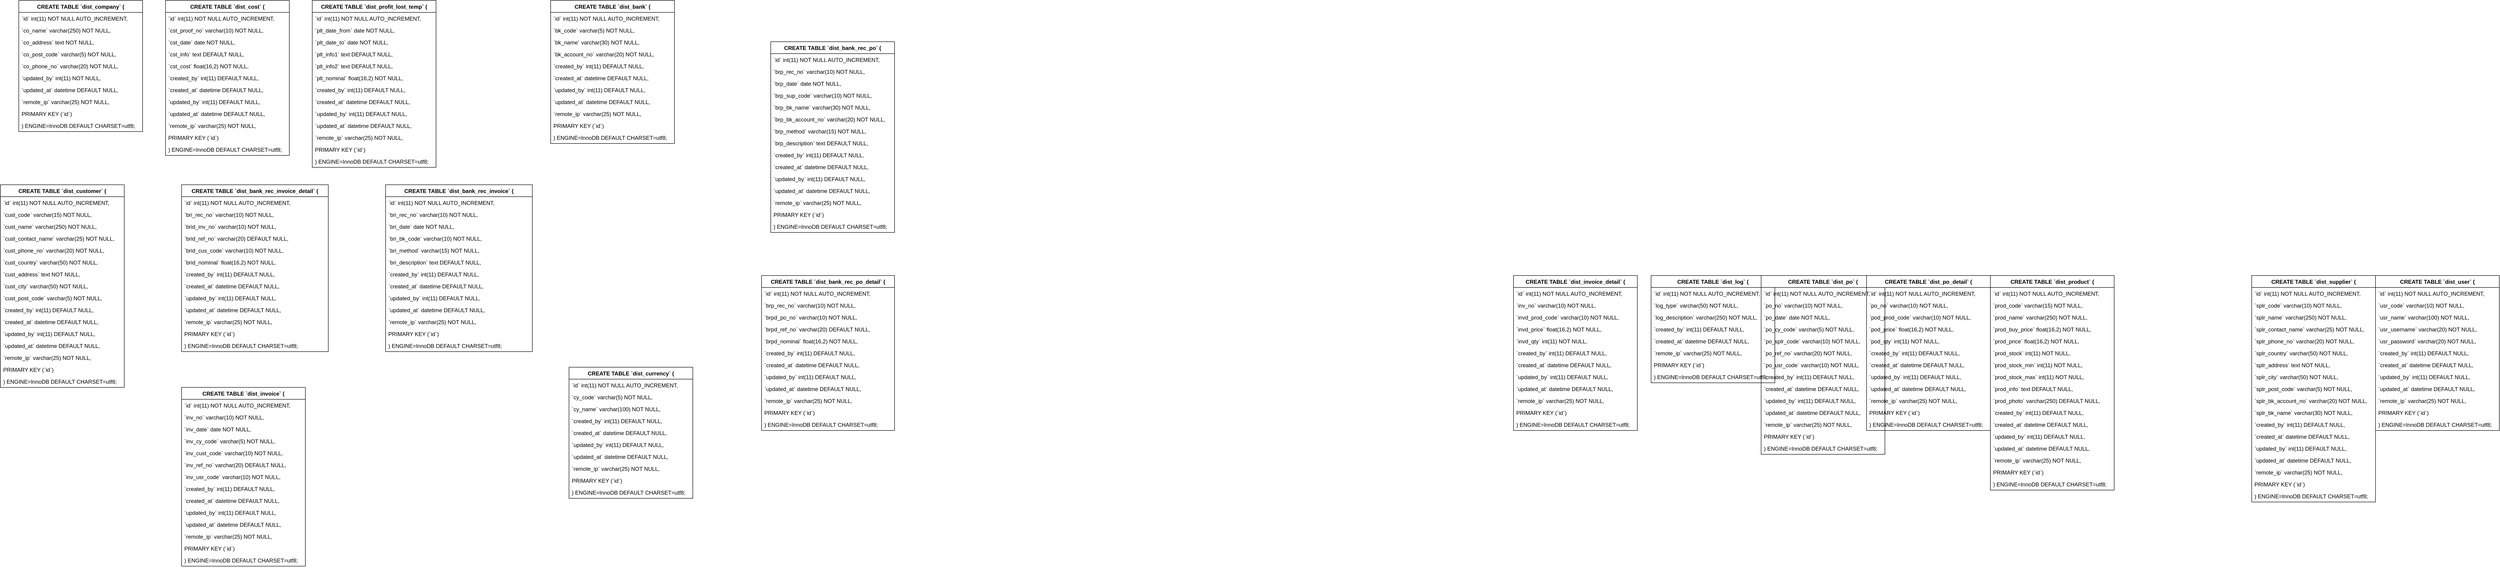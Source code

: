 <mxfile version="13.6.5" type="github">
  <diagram id="bMF77L84sKGF2cYCscbc" name="Page-1">
    <mxGraphModel dx="3885" dy="760" grid="1" gridSize="10" guides="1" tooltips="1" connect="1" arrows="1" fold="1" page="1" pageScale="1" pageWidth="850" pageHeight="1100" math="0" shadow="0">
      <root>
        <mxCell id="0" />
        <mxCell id="1" parent="0" />
        <mxCell id="ldPQFE0j_9HVeFE-VRIP-217" value="CREATE TABLE `dist_profit_lost_temp` (" style="swimlane;fontStyle=1;childLayout=stackLayout;horizontal=1;startSize=26;horizontalStack=0;resizeParent=1;resizeParentMax=0;resizeLast=0;collapsible=1;marginBottom=0;" vertex="1" parent="1">
          <mxGeometry x="-1840" y="40" width="270" height="364" as="geometry" />
        </mxCell>
        <mxCell id="ldPQFE0j_9HVeFE-VRIP-218" value="  `id` int(11) NOT NULL AUTO_INCREMENT," style="text;strokeColor=none;fillColor=none;align=left;verticalAlign=top;spacingLeft=4;spacingRight=4;overflow=hidden;rotatable=0;points=[[0,0.5],[1,0.5]];portConstraint=eastwest;" vertex="1" parent="ldPQFE0j_9HVeFE-VRIP-217">
          <mxGeometry y="26" width="270" height="26" as="geometry" />
        </mxCell>
        <mxCell id="ldPQFE0j_9HVeFE-VRIP-219" value="  `plt_date_from` date NOT NULL," style="text;strokeColor=none;fillColor=none;align=left;verticalAlign=top;spacingLeft=4;spacingRight=4;overflow=hidden;rotatable=0;points=[[0,0.5],[1,0.5]];portConstraint=eastwest;" vertex="1" parent="ldPQFE0j_9HVeFE-VRIP-217">
          <mxGeometry y="52" width="270" height="26" as="geometry" />
        </mxCell>
        <mxCell id="ldPQFE0j_9HVeFE-VRIP-220" value="  `plt_date_to` date NOT NULL," style="text;strokeColor=none;fillColor=none;align=left;verticalAlign=top;spacingLeft=4;spacingRight=4;overflow=hidden;rotatable=0;points=[[0,0.5],[1,0.5]];portConstraint=eastwest;" vertex="1" parent="ldPQFE0j_9HVeFE-VRIP-217">
          <mxGeometry y="78" width="270" height="26" as="geometry" />
        </mxCell>
        <mxCell id="ldPQFE0j_9HVeFE-VRIP-221" value="  `plt_info1` text DEFAULT NULL," style="text;strokeColor=none;fillColor=none;align=left;verticalAlign=top;spacingLeft=4;spacingRight=4;overflow=hidden;rotatable=0;points=[[0,0.5],[1,0.5]];portConstraint=eastwest;" vertex="1" parent="ldPQFE0j_9HVeFE-VRIP-217">
          <mxGeometry y="104" width="270" height="26" as="geometry" />
        </mxCell>
        <mxCell id="ldPQFE0j_9HVeFE-VRIP-222" value="  `plt_info2` text DEFAULT NULL," style="text;strokeColor=none;fillColor=none;align=left;verticalAlign=top;spacingLeft=4;spacingRight=4;overflow=hidden;rotatable=0;points=[[0,0.5],[1,0.5]];portConstraint=eastwest;" vertex="1" parent="ldPQFE0j_9HVeFE-VRIP-217">
          <mxGeometry y="130" width="270" height="26" as="geometry" />
        </mxCell>
        <mxCell id="ldPQFE0j_9HVeFE-VRIP-223" value="  `plt_nominal` float(16,2) NOT NULL," style="text;strokeColor=none;fillColor=none;align=left;verticalAlign=top;spacingLeft=4;spacingRight=4;overflow=hidden;rotatable=0;points=[[0,0.5],[1,0.5]];portConstraint=eastwest;" vertex="1" parent="ldPQFE0j_9HVeFE-VRIP-217">
          <mxGeometry y="156" width="270" height="26" as="geometry" />
        </mxCell>
        <mxCell id="ldPQFE0j_9HVeFE-VRIP-224" value="  `created_by` int(11) DEFAULT NULL," style="text;strokeColor=none;fillColor=none;align=left;verticalAlign=top;spacingLeft=4;spacingRight=4;overflow=hidden;rotatable=0;points=[[0,0.5],[1,0.5]];portConstraint=eastwest;" vertex="1" parent="ldPQFE0j_9HVeFE-VRIP-217">
          <mxGeometry y="182" width="270" height="26" as="geometry" />
        </mxCell>
        <mxCell id="ldPQFE0j_9HVeFE-VRIP-225" value="  `created_at` datetime DEFAULT NULL," style="text;strokeColor=none;fillColor=none;align=left;verticalAlign=top;spacingLeft=4;spacingRight=4;overflow=hidden;rotatable=0;points=[[0,0.5],[1,0.5]];portConstraint=eastwest;" vertex="1" parent="ldPQFE0j_9HVeFE-VRIP-217">
          <mxGeometry y="208" width="270" height="26" as="geometry" />
        </mxCell>
        <mxCell id="ldPQFE0j_9HVeFE-VRIP-226" value="  `updated_by` int(11) DEFAULT NULL," style="text;strokeColor=none;fillColor=none;align=left;verticalAlign=top;spacingLeft=4;spacingRight=4;overflow=hidden;rotatable=0;points=[[0,0.5],[1,0.5]];portConstraint=eastwest;" vertex="1" parent="ldPQFE0j_9HVeFE-VRIP-217">
          <mxGeometry y="234" width="270" height="26" as="geometry" />
        </mxCell>
        <mxCell id="ldPQFE0j_9HVeFE-VRIP-227" value="  `updated_at` datetime DEFAULT NULL," style="text;strokeColor=none;fillColor=none;align=left;verticalAlign=top;spacingLeft=4;spacingRight=4;overflow=hidden;rotatable=0;points=[[0,0.5],[1,0.5]];portConstraint=eastwest;" vertex="1" parent="ldPQFE0j_9HVeFE-VRIP-217">
          <mxGeometry y="260" width="270" height="26" as="geometry" />
        </mxCell>
        <mxCell id="ldPQFE0j_9HVeFE-VRIP-228" value="  `remote_ip` varchar(25) NOT NULL," style="text;strokeColor=none;fillColor=none;align=left;verticalAlign=top;spacingLeft=4;spacingRight=4;overflow=hidden;rotatable=0;points=[[0,0.5],[1,0.5]];portConstraint=eastwest;" vertex="1" parent="ldPQFE0j_9HVeFE-VRIP-217">
          <mxGeometry y="286" width="270" height="26" as="geometry" />
        </mxCell>
        <mxCell id="ldPQFE0j_9HVeFE-VRIP-229" value="  PRIMARY KEY (`id`)" style="text;strokeColor=none;fillColor=none;align=left;verticalAlign=top;spacingLeft=4;spacingRight=4;overflow=hidden;rotatable=0;points=[[0,0.5],[1,0.5]];portConstraint=eastwest;" vertex="1" parent="ldPQFE0j_9HVeFE-VRIP-217">
          <mxGeometry y="312" width="270" height="26" as="geometry" />
        </mxCell>
        <mxCell id="ldPQFE0j_9HVeFE-VRIP-230" value=") ENGINE=InnoDB DEFAULT CHARSET=utf8;" style="text;strokeColor=none;fillColor=none;align=left;verticalAlign=top;spacingLeft=4;spacingRight=4;overflow=hidden;rotatable=0;points=[[0,0.5],[1,0.5]];portConstraint=eastwest;" vertex="1" parent="ldPQFE0j_9HVeFE-VRIP-217">
          <mxGeometry y="338" width="270" height="26" as="geometry" />
        </mxCell>
        <mxCell id="ldPQFE0j_9HVeFE-VRIP-93" value="CREATE TABLE `dist_cost` (" style="swimlane;fontStyle=1;childLayout=stackLayout;horizontal=1;startSize=26;horizontalStack=0;resizeParent=1;resizeParentMax=0;resizeLast=0;collapsible=1;marginBottom=0;" vertex="1" parent="1">
          <mxGeometry x="-2160" y="40" width="270" height="338" as="geometry" />
        </mxCell>
        <mxCell id="ldPQFE0j_9HVeFE-VRIP-94" value="  `id` int(11) NOT NULL AUTO_INCREMENT," style="text;strokeColor=none;fillColor=none;align=left;verticalAlign=top;spacingLeft=4;spacingRight=4;overflow=hidden;rotatable=0;points=[[0,0.5],[1,0.5]];portConstraint=eastwest;" vertex="1" parent="ldPQFE0j_9HVeFE-VRIP-93">
          <mxGeometry y="26" width="270" height="26" as="geometry" />
        </mxCell>
        <mxCell id="ldPQFE0j_9HVeFE-VRIP-95" value="  `cst_proof_no` varchar(10) NOT NULL," style="text;strokeColor=none;fillColor=none;align=left;verticalAlign=top;spacingLeft=4;spacingRight=4;overflow=hidden;rotatable=0;points=[[0,0.5],[1,0.5]];portConstraint=eastwest;" vertex="1" parent="ldPQFE0j_9HVeFE-VRIP-93">
          <mxGeometry y="52" width="270" height="26" as="geometry" />
        </mxCell>
        <mxCell id="ldPQFE0j_9HVeFE-VRIP-96" value="  `cst_date` date NOT NULL," style="text;strokeColor=none;fillColor=none;align=left;verticalAlign=top;spacingLeft=4;spacingRight=4;overflow=hidden;rotatable=0;points=[[0,0.5],[1,0.5]];portConstraint=eastwest;" vertex="1" parent="ldPQFE0j_9HVeFE-VRIP-93">
          <mxGeometry y="78" width="270" height="26" as="geometry" />
        </mxCell>
        <mxCell id="ldPQFE0j_9HVeFE-VRIP-97" value="  `cst_info` text DEFAULT NULL," style="text;strokeColor=none;fillColor=none;align=left;verticalAlign=top;spacingLeft=4;spacingRight=4;overflow=hidden;rotatable=0;points=[[0,0.5],[1,0.5]];portConstraint=eastwest;" vertex="1" parent="ldPQFE0j_9HVeFE-VRIP-93">
          <mxGeometry y="104" width="270" height="26" as="geometry" />
        </mxCell>
        <mxCell id="ldPQFE0j_9HVeFE-VRIP-98" value="  `cst_cost` float(16,2) NOT NULL," style="text;strokeColor=none;fillColor=none;align=left;verticalAlign=top;spacingLeft=4;spacingRight=4;overflow=hidden;rotatable=0;points=[[0,0.5],[1,0.5]];portConstraint=eastwest;" vertex="1" parent="ldPQFE0j_9HVeFE-VRIP-93">
          <mxGeometry y="130" width="270" height="26" as="geometry" />
        </mxCell>
        <mxCell id="ldPQFE0j_9HVeFE-VRIP-99" value="  `created_by` int(11) DEFAULT NULL," style="text;strokeColor=none;fillColor=none;align=left;verticalAlign=top;spacingLeft=4;spacingRight=4;overflow=hidden;rotatable=0;points=[[0,0.5],[1,0.5]];portConstraint=eastwest;" vertex="1" parent="ldPQFE0j_9HVeFE-VRIP-93">
          <mxGeometry y="156" width="270" height="26" as="geometry" />
        </mxCell>
        <mxCell id="ldPQFE0j_9HVeFE-VRIP-100" value="  `created_at` datetime DEFAULT NULL," style="text;strokeColor=none;fillColor=none;align=left;verticalAlign=top;spacingLeft=4;spacingRight=4;overflow=hidden;rotatable=0;points=[[0,0.5],[1,0.5]];portConstraint=eastwest;" vertex="1" parent="ldPQFE0j_9HVeFE-VRIP-93">
          <mxGeometry y="182" width="270" height="26" as="geometry" />
        </mxCell>
        <mxCell id="ldPQFE0j_9HVeFE-VRIP-101" value="  `updated_by` int(11) DEFAULT NULL," style="text;strokeColor=none;fillColor=none;align=left;verticalAlign=top;spacingLeft=4;spacingRight=4;overflow=hidden;rotatable=0;points=[[0,0.5],[1,0.5]];portConstraint=eastwest;" vertex="1" parent="ldPQFE0j_9HVeFE-VRIP-93">
          <mxGeometry y="208" width="270" height="26" as="geometry" />
        </mxCell>
        <mxCell id="ldPQFE0j_9HVeFE-VRIP-102" value="  `updated_at` datetime DEFAULT NULL," style="text;strokeColor=none;fillColor=none;align=left;verticalAlign=top;spacingLeft=4;spacingRight=4;overflow=hidden;rotatable=0;points=[[0,0.5],[1,0.5]];portConstraint=eastwest;" vertex="1" parent="ldPQFE0j_9HVeFE-VRIP-93">
          <mxGeometry y="234" width="270" height="26" as="geometry" />
        </mxCell>
        <mxCell id="ldPQFE0j_9HVeFE-VRIP-103" value="  `remote_ip` varchar(25) NOT NULL," style="text;strokeColor=none;fillColor=none;align=left;verticalAlign=top;spacingLeft=4;spacingRight=4;overflow=hidden;rotatable=0;points=[[0,0.5],[1,0.5]];portConstraint=eastwest;" vertex="1" parent="ldPQFE0j_9HVeFE-VRIP-93">
          <mxGeometry y="260" width="270" height="26" as="geometry" />
        </mxCell>
        <mxCell id="ldPQFE0j_9HVeFE-VRIP-104" value="  PRIMARY KEY (`id`)" style="text;strokeColor=none;fillColor=none;align=left;verticalAlign=top;spacingLeft=4;spacingRight=4;overflow=hidden;rotatable=0;points=[[0,0.5],[1,0.5]];portConstraint=eastwest;" vertex="1" parent="ldPQFE0j_9HVeFE-VRIP-93">
          <mxGeometry y="286" width="270" height="26" as="geometry" />
        </mxCell>
        <mxCell id="ldPQFE0j_9HVeFE-VRIP-105" value=") ENGINE=InnoDB DEFAULT CHARSET=utf8;" style="text;strokeColor=none;fillColor=none;align=left;verticalAlign=top;spacingLeft=4;spacingRight=4;overflow=hidden;rotatable=0;points=[[0,0.5],[1,0.5]];portConstraint=eastwest;" vertex="1" parent="ldPQFE0j_9HVeFE-VRIP-93">
          <mxGeometry y="312" width="270" height="26" as="geometry" />
        </mxCell>
        <mxCell id="ldPQFE0j_9HVeFE-VRIP-82" value="CREATE TABLE `dist_company` (" style="swimlane;fontStyle=1;childLayout=stackLayout;horizontal=1;startSize=26;horizontalStack=0;resizeParent=1;resizeParentMax=0;resizeLast=0;collapsible=1;marginBottom=0;" vertex="1" parent="1">
          <mxGeometry x="-2480" y="40" width="270" height="286" as="geometry" />
        </mxCell>
        <mxCell id="ldPQFE0j_9HVeFE-VRIP-83" value="  `id` int(11) NOT NULL AUTO_INCREMENT," style="text;strokeColor=none;fillColor=none;align=left;verticalAlign=top;spacingLeft=4;spacingRight=4;overflow=hidden;rotatable=0;points=[[0,0.5],[1,0.5]];portConstraint=eastwest;" vertex="1" parent="ldPQFE0j_9HVeFE-VRIP-82">
          <mxGeometry y="26" width="270" height="26" as="geometry" />
        </mxCell>
        <mxCell id="ldPQFE0j_9HVeFE-VRIP-84" value="  `co_name` varchar(250) NOT NULL," style="text;strokeColor=none;fillColor=none;align=left;verticalAlign=top;spacingLeft=4;spacingRight=4;overflow=hidden;rotatable=0;points=[[0,0.5],[1,0.5]];portConstraint=eastwest;" vertex="1" parent="ldPQFE0j_9HVeFE-VRIP-82">
          <mxGeometry y="52" width="270" height="26" as="geometry" />
        </mxCell>
        <mxCell id="ldPQFE0j_9HVeFE-VRIP-85" value="  `co_address` text NOT NULL," style="text;strokeColor=none;fillColor=none;align=left;verticalAlign=top;spacingLeft=4;spacingRight=4;overflow=hidden;rotatable=0;points=[[0,0.5],[1,0.5]];portConstraint=eastwest;" vertex="1" parent="ldPQFE0j_9HVeFE-VRIP-82">
          <mxGeometry y="78" width="270" height="26" as="geometry" />
        </mxCell>
        <mxCell id="ldPQFE0j_9HVeFE-VRIP-86" value="  `co_post_code` varchar(5) NOT NULL," style="text;strokeColor=none;fillColor=none;align=left;verticalAlign=top;spacingLeft=4;spacingRight=4;overflow=hidden;rotatable=0;points=[[0,0.5],[1,0.5]];portConstraint=eastwest;" vertex="1" parent="ldPQFE0j_9HVeFE-VRIP-82">
          <mxGeometry y="104" width="270" height="26" as="geometry" />
        </mxCell>
        <mxCell id="ldPQFE0j_9HVeFE-VRIP-87" value="  `co_phone_no` varchar(20) NOT NULL," style="text;strokeColor=none;fillColor=none;align=left;verticalAlign=top;spacingLeft=4;spacingRight=4;overflow=hidden;rotatable=0;points=[[0,0.5],[1,0.5]];portConstraint=eastwest;" vertex="1" parent="ldPQFE0j_9HVeFE-VRIP-82">
          <mxGeometry y="130" width="270" height="26" as="geometry" />
        </mxCell>
        <mxCell id="ldPQFE0j_9HVeFE-VRIP-88" value="  `updated_by` int(11) NOT NULL," style="text;strokeColor=none;fillColor=none;align=left;verticalAlign=top;spacingLeft=4;spacingRight=4;overflow=hidden;rotatable=0;points=[[0,0.5],[1,0.5]];portConstraint=eastwest;" vertex="1" parent="ldPQFE0j_9HVeFE-VRIP-82">
          <mxGeometry y="156" width="270" height="26" as="geometry" />
        </mxCell>
        <mxCell id="ldPQFE0j_9HVeFE-VRIP-89" value="  `updated_at` datetime DEFAULT NULL," style="text;strokeColor=none;fillColor=none;align=left;verticalAlign=top;spacingLeft=4;spacingRight=4;overflow=hidden;rotatable=0;points=[[0,0.5],[1,0.5]];portConstraint=eastwest;" vertex="1" parent="ldPQFE0j_9HVeFE-VRIP-82">
          <mxGeometry y="182" width="270" height="26" as="geometry" />
        </mxCell>
        <mxCell id="ldPQFE0j_9HVeFE-VRIP-90" value="  `remote_ip` varchar(25) NOT NULL," style="text;strokeColor=none;fillColor=none;align=left;verticalAlign=top;spacingLeft=4;spacingRight=4;overflow=hidden;rotatable=0;points=[[0,0.5],[1,0.5]];portConstraint=eastwest;" vertex="1" parent="ldPQFE0j_9HVeFE-VRIP-82">
          <mxGeometry y="208" width="270" height="26" as="geometry" />
        </mxCell>
        <mxCell id="ldPQFE0j_9HVeFE-VRIP-91" value="  PRIMARY KEY (`id`)" style="text;strokeColor=none;fillColor=none;align=left;verticalAlign=top;spacingLeft=4;spacingRight=4;overflow=hidden;rotatable=0;points=[[0,0.5],[1,0.5]];portConstraint=eastwest;" vertex="1" parent="ldPQFE0j_9HVeFE-VRIP-82">
          <mxGeometry y="234" width="270" height="26" as="geometry" />
        </mxCell>
        <mxCell id="ldPQFE0j_9HVeFE-VRIP-92" value=") ENGINE=InnoDB DEFAULT CHARSET=utf8;" style="text;strokeColor=none;fillColor=none;align=left;verticalAlign=top;spacingLeft=4;spacingRight=4;overflow=hidden;rotatable=0;points=[[0,0.5],[1,0.5]];portConstraint=eastwest;" vertex="1" parent="ldPQFE0j_9HVeFE-VRIP-82">
          <mxGeometry y="260" width="270" height="26" as="geometry" />
        </mxCell>
        <mxCell id="ldPQFE0j_9HVeFE-VRIP-13" value="CREATE TABLE `dist_bank` (" style="swimlane;fontStyle=1;childLayout=stackLayout;horizontal=1;startSize=26;horizontalStack=0;resizeParent=1;resizeParentMax=0;resizeLast=0;collapsible=1;marginBottom=0;" vertex="1" parent="1">
          <mxGeometry x="-1320" y="40" width="270" height="312" as="geometry" />
        </mxCell>
        <mxCell id="ldPQFE0j_9HVeFE-VRIP-14" value="  `id` int(11) NOT NULL AUTO_INCREMENT," style="text;strokeColor=none;fillColor=none;align=left;verticalAlign=top;spacingLeft=4;spacingRight=4;overflow=hidden;rotatable=0;points=[[0,0.5],[1,0.5]];portConstraint=eastwest;" vertex="1" parent="ldPQFE0j_9HVeFE-VRIP-13">
          <mxGeometry y="26" width="270" height="26" as="geometry" />
        </mxCell>
        <mxCell id="ldPQFE0j_9HVeFE-VRIP-15" value="  `bk_code` varchar(5) NOT NULL," style="text;strokeColor=none;fillColor=none;align=left;verticalAlign=top;spacingLeft=4;spacingRight=4;overflow=hidden;rotatable=0;points=[[0,0.5],[1,0.5]];portConstraint=eastwest;" vertex="1" parent="ldPQFE0j_9HVeFE-VRIP-13">
          <mxGeometry y="52" width="270" height="26" as="geometry" />
        </mxCell>
        <mxCell id="ldPQFE0j_9HVeFE-VRIP-16" value="  `bk_name` varchar(30) NOT NULL," style="text;strokeColor=none;fillColor=none;align=left;verticalAlign=top;spacingLeft=4;spacingRight=4;overflow=hidden;rotatable=0;points=[[0,0.5],[1,0.5]];portConstraint=eastwest;" vertex="1" parent="ldPQFE0j_9HVeFE-VRIP-13">
          <mxGeometry y="78" width="270" height="26" as="geometry" />
        </mxCell>
        <mxCell id="ldPQFE0j_9HVeFE-VRIP-17" value="  `bk_account_no` varchar(20) NOT NULL," style="text;strokeColor=none;fillColor=none;align=left;verticalAlign=top;spacingLeft=4;spacingRight=4;overflow=hidden;rotatable=0;points=[[0,0.5],[1,0.5]];portConstraint=eastwest;" vertex="1" parent="ldPQFE0j_9HVeFE-VRIP-13">
          <mxGeometry y="104" width="270" height="26" as="geometry" />
        </mxCell>
        <mxCell id="ldPQFE0j_9HVeFE-VRIP-18" value="  `created_by` int(11) DEFAULT NULL," style="text;strokeColor=none;fillColor=none;align=left;verticalAlign=top;spacingLeft=4;spacingRight=4;overflow=hidden;rotatable=0;points=[[0,0.5],[1,0.5]];portConstraint=eastwest;" vertex="1" parent="ldPQFE0j_9HVeFE-VRIP-13">
          <mxGeometry y="130" width="270" height="26" as="geometry" />
        </mxCell>
        <mxCell id="ldPQFE0j_9HVeFE-VRIP-19" value="  `created_at` datetime DEFAULT NULL," style="text;strokeColor=none;fillColor=none;align=left;verticalAlign=top;spacingLeft=4;spacingRight=4;overflow=hidden;rotatable=0;points=[[0,0.5],[1,0.5]];portConstraint=eastwest;" vertex="1" parent="ldPQFE0j_9HVeFE-VRIP-13">
          <mxGeometry y="156" width="270" height="26" as="geometry" />
        </mxCell>
        <mxCell id="ldPQFE0j_9HVeFE-VRIP-20" value="  `updated_by` int(11) DEFAULT NULL," style="text;strokeColor=none;fillColor=none;align=left;verticalAlign=top;spacingLeft=4;spacingRight=4;overflow=hidden;rotatable=0;points=[[0,0.5],[1,0.5]];portConstraint=eastwest;" vertex="1" parent="ldPQFE0j_9HVeFE-VRIP-13">
          <mxGeometry y="182" width="270" height="26" as="geometry" />
        </mxCell>
        <mxCell id="ldPQFE0j_9HVeFE-VRIP-21" value="  `updated_at` datetime DEFAULT NULL," style="text;strokeColor=none;fillColor=none;align=left;verticalAlign=top;spacingLeft=4;spacingRight=4;overflow=hidden;rotatable=0;points=[[0,0.5],[1,0.5]];portConstraint=eastwest;" vertex="1" parent="ldPQFE0j_9HVeFE-VRIP-13">
          <mxGeometry y="208" width="270" height="26" as="geometry" />
        </mxCell>
        <mxCell id="ldPQFE0j_9HVeFE-VRIP-22" value="  `remote_ip` varchar(25) NOT NULL," style="text;strokeColor=none;fillColor=none;align=left;verticalAlign=top;spacingLeft=4;spacingRight=4;overflow=hidden;rotatable=0;points=[[0,0.5],[1,0.5]];portConstraint=eastwest;" vertex="1" parent="ldPQFE0j_9HVeFE-VRIP-13">
          <mxGeometry y="234" width="270" height="26" as="geometry" />
        </mxCell>
        <mxCell id="ldPQFE0j_9HVeFE-VRIP-23" value="  PRIMARY KEY (`id`)" style="text;strokeColor=none;fillColor=none;align=left;verticalAlign=top;spacingLeft=4;spacingRight=4;overflow=hidden;rotatable=0;points=[[0,0.5],[1,0.5]];portConstraint=eastwest;" vertex="1" parent="ldPQFE0j_9HVeFE-VRIP-13">
          <mxGeometry y="260" width="270" height="26" as="geometry" />
        </mxCell>
        <mxCell id="ldPQFE0j_9HVeFE-VRIP-24" value=") ENGINE=InnoDB DEFAULT CHARSET=utf8;" style="text;strokeColor=none;fillColor=none;align=left;verticalAlign=top;spacingLeft=4;spacingRight=4;overflow=hidden;rotatable=0;points=[[0,0.5],[1,0.5]];portConstraint=eastwest;" vertex="1" parent="ldPQFE0j_9HVeFE-VRIP-13">
          <mxGeometry y="286" width="270" height="26" as="geometry" />
        </mxCell>
        <mxCell id="ldPQFE0j_9HVeFE-VRIP-69" value="CREATE TABLE `dist_bank_rec_po_detail` (" style="swimlane;fontStyle=1;childLayout=stackLayout;horizontal=1;startSize=26;horizontalStack=0;resizeParent=1;resizeParentMax=0;resizeLast=0;collapsible=1;marginBottom=0;" vertex="1" parent="1">
          <mxGeometry x="-860" y="640" width="290" height="338" as="geometry" />
        </mxCell>
        <mxCell id="ldPQFE0j_9HVeFE-VRIP-70" value="  `id` int(11) NOT NULL AUTO_INCREMENT," style="text;strokeColor=none;fillColor=none;align=left;verticalAlign=top;spacingLeft=4;spacingRight=4;overflow=hidden;rotatable=0;points=[[0,0.5],[1,0.5]];portConstraint=eastwest;" vertex="1" parent="ldPQFE0j_9HVeFE-VRIP-69">
          <mxGeometry y="26" width="290" height="26" as="geometry" />
        </mxCell>
        <mxCell id="ldPQFE0j_9HVeFE-VRIP-71" value="  `brp_rec_no` varchar(10) NOT NULL," style="text;strokeColor=none;fillColor=none;align=left;verticalAlign=top;spacingLeft=4;spacingRight=4;overflow=hidden;rotatable=0;points=[[0,0.5],[1,0.5]];portConstraint=eastwest;" vertex="1" parent="ldPQFE0j_9HVeFE-VRIP-69">
          <mxGeometry y="52" width="290" height="26" as="geometry" />
        </mxCell>
        <mxCell id="ldPQFE0j_9HVeFE-VRIP-72" value="  `brpd_po_no` varchar(10) NOT NULL," style="text;strokeColor=none;fillColor=none;align=left;verticalAlign=top;spacingLeft=4;spacingRight=4;overflow=hidden;rotatable=0;points=[[0,0.5],[1,0.5]];portConstraint=eastwest;" vertex="1" parent="ldPQFE0j_9HVeFE-VRIP-69">
          <mxGeometry y="78" width="290" height="26" as="geometry" />
        </mxCell>
        <mxCell id="ldPQFE0j_9HVeFE-VRIP-73" value="  `brpd_ref_no` varchar(20) DEFAULT NULL," style="text;strokeColor=none;fillColor=none;align=left;verticalAlign=top;spacingLeft=4;spacingRight=4;overflow=hidden;rotatable=0;points=[[0,0.5],[1,0.5]];portConstraint=eastwest;" vertex="1" parent="ldPQFE0j_9HVeFE-VRIP-69">
          <mxGeometry y="104" width="290" height="26" as="geometry" />
        </mxCell>
        <mxCell id="ldPQFE0j_9HVeFE-VRIP-74" value="  `brpd_nominal` float(16,2) NOT NULL," style="text;strokeColor=none;fillColor=none;align=left;verticalAlign=top;spacingLeft=4;spacingRight=4;overflow=hidden;rotatable=0;points=[[0,0.5],[1,0.5]];portConstraint=eastwest;" vertex="1" parent="ldPQFE0j_9HVeFE-VRIP-69">
          <mxGeometry y="130" width="290" height="26" as="geometry" />
        </mxCell>
        <mxCell id="ldPQFE0j_9HVeFE-VRIP-75" value="  `created_by` int(11) DEFAULT NULL," style="text;strokeColor=none;fillColor=none;align=left;verticalAlign=top;spacingLeft=4;spacingRight=4;overflow=hidden;rotatable=0;points=[[0,0.5],[1,0.5]];portConstraint=eastwest;" vertex="1" parent="ldPQFE0j_9HVeFE-VRIP-69">
          <mxGeometry y="156" width="290" height="26" as="geometry" />
        </mxCell>
        <mxCell id="ldPQFE0j_9HVeFE-VRIP-76" value="  `created_at` datetime DEFAULT NULL," style="text;strokeColor=none;fillColor=none;align=left;verticalAlign=top;spacingLeft=4;spacingRight=4;overflow=hidden;rotatable=0;points=[[0,0.5],[1,0.5]];portConstraint=eastwest;" vertex="1" parent="ldPQFE0j_9HVeFE-VRIP-69">
          <mxGeometry y="182" width="290" height="26" as="geometry" />
        </mxCell>
        <mxCell id="ldPQFE0j_9HVeFE-VRIP-77" value="  `updated_by` int(11) DEFAULT NULL," style="text;strokeColor=none;fillColor=none;align=left;verticalAlign=top;spacingLeft=4;spacingRight=4;overflow=hidden;rotatable=0;points=[[0,0.5],[1,0.5]];portConstraint=eastwest;" vertex="1" parent="ldPQFE0j_9HVeFE-VRIP-69">
          <mxGeometry y="208" width="290" height="26" as="geometry" />
        </mxCell>
        <mxCell id="ldPQFE0j_9HVeFE-VRIP-78" value="  `updated_at` datetime DEFAULT NULL," style="text;strokeColor=none;fillColor=none;align=left;verticalAlign=top;spacingLeft=4;spacingRight=4;overflow=hidden;rotatable=0;points=[[0,0.5],[1,0.5]];portConstraint=eastwest;" vertex="1" parent="ldPQFE0j_9HVeFE-VRIP-69">
          <mxGeometry y="234" width="290" height="26" as="geometry" />
        </mxCell>
        <mxCell id="ldPQFE0j_9HVeFE-VRIP-79" value="  `remote_ip` varchar(25) NOT NULL," style="text;strokeColor=none;fillColor=none;align=left;verticalAlign=top;spacingLeft=4;spacingRight=4;overflow=hidden;rotatable=0;points=[[0,0.5],[1,0.5]];portConstraint=eastwest;" vertex="1" parent="ldPQFE0j_9HVeFE-VRIP-69">
          <mxGeometry y="260" width="290" height="26" as="geometry" />
        </mxCell>
        <mxCell id="ldPQFE0j_9HVeFE-VRIP-80" value="  PRIMARY KEY (`id`)" style="text;strokeColor=none;fillColor=none;align=left;verticalAlign=top;spacingLeft=4;spacingRight=4;overflow=hidden;rotatable=0;points=[[0,0.5],[1,0.5]];portConstraint=eastwest;" vertex="1" parent="ldPQFE0j_9HVeFE-VRIP-69">
          <mxGeometry y="286" width="290" height="26" as="geometry" />
        </mxCell>
        <mxCell id="ldPQFE0j_9HVeFE-VRIP-81" value=") ENGINE=InnoDB DEFAULT CHARSET=utf8;" style="text;strokeColor=none;fillColor=none;align=left;verticalAlign=top;spacingLeft=4;spacingRight=4;overflow=hidden;rotatable=0;points=[[0,0.5],[1,0.5]];portConstraint=eastwest;" vertex="1" parent="ldPQFE0j_9HVeFE-VRIP-69">
          <mxGeometry y="312" width="290" height="26" as="geometry" />
        </mxCell>
        <mxCell id="ldPQFE0j_9HVeFE-VRIP-149" value="CREATE TABLE `dist_invoice_detail` (" style="swimlane;fontStyle=1;childLayout=stackLayout;horizontal=1;startSize=26;horizontalStack=0;resizeParent=1;resizeParentMax=0;resizeLast=0;collapsible=1;marginBottom=0;" vertex="1" parent="1">
          <mxGeometry x="780" y="640" width="270" height="338" as="geometry" />
        </mxCell>
        <mxCell id="ldPQFE0j_9HVeFE-VRIP-150" value="  `id` int(11) NOT NULL AUTO_INCREMENT," style="text;strokeColor=none;fillColor=none;align=left;verticalAlign=top;spacingLeft=4;spacingRight=4;overflow=hidden;rotatable=0;points=[[0,0.5],[1,0.5]];portConstraint=eastwest;" vertex="1" parent="ldPQFE0j_9HVeFE-VRIP-149">
          <mxGeometry y="26" width="270" height="26" as="geometry" />
        </mxCell>
        <mxCell id="ldPQFE0j_9HVeFE-VRIP-151" value="  `inv_no` varchar(10) NOT NULL," style="text;strokeColor=none;fillColor=none;align=left;verticalAlign=top;spacingLeft=4;spacingRight=4;overflow=hidden;rotatable=0;points=[[0,0.5],[1,0.5]];portConstraint=eastwest;" vertex="1" parent="ldPQFE0j_9HVeFE-VRIP-149">
          <mxGeometry y="52" width="270" height="26" as="geometry" />
        </mxCell>
        <mxCell id="ldPQFE0j_9HVeFE-VRIP-152" value="  `invd_prod_code` varchar(10) NOT NULL," style="text;strokeColor=none;fillColor=none;align=left;verticalAlign=top;spacingLeft=4;spacingRight=4;overflow=hidden;rotatable=0;points=[[0,0.5],[1,0.5]];portConstraint=eastwest;" vertex="1" parent="ldPQFE0j_9HVeFE-VRIP-149">
          <mxGeometry y="78" width="270" height="26" as="geometry" />
        </mxCell>
        <mxCell id="ldPQFE0j_9HVeFE-VRIP-153" value="  `invd_price` float(16,2) NOT NULL," style="text;strokeColor=none;fillColor=none;align=left;verticalAlign=top;spacingLeft=4;spacingRight=4;overflow=hidden;rotatable=0;points=[[0,0.5],[1,0.5]];portConstraint=eastwest;" vertex="1" parent="ldPQFE0j_9HVeFE-VRIP-149">
          <mxGeometry y="104" width="270" height="26" as="geometry" />
        </mxCell>
        <mxCell id="ldPQFE0j_9HVeFE-VRIP-154" value="  `invd_qty` int(11) NOT NULL," style="text;strokeColor=none;fillColor=none;align=left;verticalAlign=top;spacingLeft=4;spacingRight=4;overflow=hidden;rotatable=0;points=[[0,0.5],[1,0.5]];portConstraint=eastwest;" vertex="1" parent="ldPQFE0j_9HVeFE-VRIP-149">
          <mxGeometry y="130" width="270" height="26" as="geometry" />
        </mxCell>
        <mxCell id="ldPQFE0j_9HVeFE-VRIP-155" value="  `created_by` int(11) DEFAULT NULL," style="text;strokeColor=none;fillColor=none;align=left;verticalAlign=top;spacingLeft=4;spacingRight=4;overflow=hidden;rotatable=0;points=[[0,0.5],[1,0.5]];portConstraint=eastwest;" vertex="1" parent="ldPQFE0j_9HVeFE-VRIP-149">
          <mxGeometry y="156" width="270" height="26" as="geometry" />
        </mxCell>
        <mxCell id="ldPQFE0j_9HVeFE-VRIP-156" value="  `created_at` datetime DEFAULT NULL," style="text;strokeColor=none;fillColor=none;align=left;verticalAlign=top;spacingLeft=4;spacingRight=4;overflow=hidden;rotatable=0;points=[[0,0.5],[1,0.5]];portConstraint=eastwest;" vertex="1" parent="ldPQFE0j_9HVeFE-VRIP-149">
          <mxGeometry y="182" width="270" height="26" as="geometry" />
        </mxCell>
        <mxCell id="ldPQFE0j_9HVeFE-VRIP-157" value="  `updated_by` int(11) DEFAULT NULL," style="text;strokeColor=none;fillColor=none;align=left;verticalAlign=top;spacingLeft=4;spacingRight=4;overflow=hidden;rotatable=0;points=[[0,0.5],[1,0.5]];portConstraint=eastwest;" vertex="1" parent="ldPQFE0j_9HVeFE-VRIP-149">
          <mxGeometry y="208" width="270" height="26" as="geometry" />
        </mxCell>
        <mxCell id="ldPQFE0j_9HVeFE-VRIP-158" value="  `updated_at` datetime DEFAULT NULL," style="text;strokeColor=none;fillColor=none;align=left;verticalAlign=top;spacingLeft=4;spacingRight=4;overflow=hidden;rotatable=0;points=[[0,0.5],[1,0.5]];portConstraint=eastwest;" vertex="1" parent="ldPQFE0j_9HVeFE-VRIP-149">
          <mxGeometry y="234" width="270" height="26" as="geometry" />
        </mxCell>
        <mxCell id="ldPQFE0j_9HVeFE-VRIP-159" value="  `remote_ip` varchar(25) NOT NULL," style="text;strokeColor=none;fillColor=none;align=left;verticalAlign=top;spacingLeft=4;spacingRight=4;overflow=hidden;rotatable=0;points=[[0,0.5],[1,0.5]];portConstraint=eastwest;" vertex="1" parent="ldPQFE0j_9HVeFE-VRIP-149">
          <mxGeometry y="260" width="270" height="26" as="geometry" />
        </mxCell>
        <mxCell id="ldPQFE0j_9HVeFE-VRIP-160" value="  PRIMARY KEY (`id`)" style="text;strokeColor=none;fillColor=none;align=left;verticalAlign=top;spacingLeft=4;spacingRight=4;overflow=hidden;rotatable=0;points=[[0,0.5],[1,0.5]];portConstraint=eastwest;" vertex="1" parent="ldPQFE0j_9HVeFE-VRIP-149">
          <mxGeometry y="286" width="270" height="26" as="geometry" />
        </mxCell>
        <mxCell id="ldPQFE0j_9HVeFE-VRIP-161" value=") ENGINE=InnoDB DEFAULT CHARSET=utf8;" style="text;strokeColor=none;fillColor=none;align=left;verticalAlign=top;spacingLeft=4;spacingRight=4;overflow=hidden;rotatable=0;points=[[0,0.5],[1,0.5]];portConstraint=eastwest;" vertex="1" parent="ldPQFE0j_9HVeFE-VRIP-149">
          <mxGeometry y="312" width="270" height="26" as="geometry" />
        </mxCell>
        <mxCell id="ldPQFE0j_9HVeFE-VRIP-162" value="CREATE TABLE `dist_log` (" style="swimlane;fontStyle=1;childLayout=stackLayout;horizontal=1;startSize=26;horizontalStack=0;resizeParent=1;resizeParentMax=0;resizeLast=0;collapsible=1;marginBottom=0;" vertex="1" parent="1">
          <mxGeometry x="1080" y="640" width="270" height="234" as="geometry" />
        </mxCell>
        <mxCell id="ldPQFE0j_9HVeFE-VRIP-163" value="  `id` int(11) NOT NULL AUTO_INCREMENT," style="text;strokeColor=none;fillColor=none;align=left;verticalAlign=top;spacingLeft=4;spacingRight=4;overflow=hidden;rotatable=0;points=[[0,0.5],[1,0.5]];portConstraint=eastwest;" vertex="1" parent="ldPQFE0j_9HVeFE-VRIP-162">
          <mxGeometry y="26" width="270" height="26" as="geometry" />
        </mxCell>
        <mxCell id="ldPQFE0j_9HVeFE-VRIP-164" value="  `log_type` varchar(50) NOT NULL," style="text;strokeColor=none;fillColor=none;align=left;verticalAlign=top;spacingLeft=4;spacingRight=4;overflow=hidden;rotatable=0;points=[[0,0.5],[1,0.5]];portConstraint=eastwest;" vertex="1" parent="ldPQFE0j_9HVeFE-VRIP-162">
          <mxGeometry y="52" width="270" height="26" as="geometry" />
        </mxCell>
        <mxCell id="ldPQFE0j_9HVeFE-VRIP-165" value="  `log_description` varchar(250) NOT NULL," style="text;strokeColor=none;fillColor=none;align=left;verticalAlign=top;spacingLeft=4;spacingRight=4;overflow=hidden;rotatable=0;points=[[0,0.5],[1,0.5]];portConstraint=eastwest;" vertex="1" parent="ldPQFE0j_9HVeFE-VRIP-162">
          <mxGeometry y="78" width="270" height="26" as="geometry" />
        </mxCell>
        <mxCell id="ldPQFE0j_9HVeFE-VRIP-166" value="  `created_by` int(11) DEFAULT NULL," style="text;strokeColor=none;fillColor=none;align=left;verticalAlign=top;spacingLeft=4;spacingRight=4;overflow=hidden;rotatable=0;points=[[0,0.5],[1,0.5]];portConstraint=eastwest;" vertex="1" parent="ldPQFE0j_9HVeFE-VRIP-162">
          <mxGeometry y="104" width="270" height="26" as="geometry" />
        </mxCell>
        <mxCell id="ldPQFE0j_9HVeFE-VRIP-167" value="  `created_at` datetime DEFAULT NULL," style="text;strokeColor=none;fillColor=none;align=left;verticalAlign=top;spacingLeft=4;spacingRight=4;overflow=hidden;rotatable=0;points=[[0,0.5],[1,0.5]];portConstraint=eastwest;" vertex="1" parent="ldPQFE0j_9HVeFE-VRIP-162">
          <mxGeometry y="130" width="270" height="26" as="geometry" />
        </mxCell>
        <mxCell id="ldPQFE0j_9HVeFE-VRIP-168" value="  `remote_ip` varchar(25) NOT NULL," style="text;strokeColor=none;fillColor=none;align=left;verticalAlign=top;spacingLeft=4;spacingRight=4;overflow=hidden;rotatable=0;points=[[0,0.5],[1,0.5]];portConstraint=eastwest;" vertex="1" parent="ldPQFE0j_9HVeFE-VRIP-162">
          <mxGeometry y="156" width="270" height="26" as="geometry" />
        </mxCell>
        <mxCell id="ldPQFE0j_9HVeFE-VRIP-169" value="  PRIMARY KEY (`id`)" style="text;strokeColor=none;fillColor=none;align=left;verticalAlign=top;spacingLeft=4;spacingRight=4;overflow=hidden;rotatable=0;points=[[0,0.5],[1,0.5]];portConstraint=eastwest;" vertex="1" parent="ldPQFE0j_9HVeFE-VRIP-162">
          <mxGeometry y="182" width="270" height="26" as="geometry" />
        </mxCell>
        <mxCell id="ldPQFE0j_9HVeFE-VRIP-170" value=") ENGINE=InnoDB DEFAULT CHARSET=utf8;" style="text;strokeColor=none;fillColor=none;align=left;verticalAlign=top;spacingLeft=4;spacingRight=4;overflow=hidden;rotatable=0;points=[[0,0.5],[1,0.5]];portConstraint=eastwest;" vertex="1" parent="ldPQFE0j_9HVeFE-VRIP-162">
          <mxGeometry y="208" width="270" height="26" as="geometry" />
        </mxCell>
        <mxCell id="ldPQFE0j_9HVeFE-VRIP-171" value="CREATE TABLE `dist_po` (" style="swimlane;fontStyle=1;childLayout=stackLayout;horizontal=1;startSize=26;horizontalStack=0;resizeParent=1;resizeParentMax=0;resizeLast=0;collapsible=1;marginBottom=0;" vertex="1" parent="1">
          <mxGeometry x="1320" y="640" width="270" height="390" as="geometry" />
        </mxCell>
        <mxCell id="ldPQFE0j_9HVeFE-VRIP-172" value="  `id` int(11) NOT NULL AUTO_INCREMENT," style="text;strokeColor=none;fillColor=none;align=left;verticalAlign=top;spacingLeft=4;spacingRight=4;overflow=hidden;rotatable=0;points=[[0,0.5],[1,0.5]];portConstraint=eastwest;" vertex="1" parent="ldPQFE0j_9HVeFE-VRIP-171">
          <mxGeometry y="26" width="270" height="26" as="geometry" />
        </mxCell>
        <mxCell id="ldPQFE0j_9HVeFE-VRIP-173" value="  `po_no` varchar(10) NOT NULL," style="text;strokeColor=none;fillColor=none;align=left;verticalAlign=top;spacingLeft=4;spacingRight=4;overflow=hidden;rotatable=0;points=[[0,0.5],[1,0.5]];portConstraint=eastwest;" vertex="1" parent="ldPQFE0j_9HVeFE-VRIP-171">
          <mxGeometry y="52" width="270" height="26" as="geometry" />
        </mxCell>
        <mxCell id="ldPQFE0j_9HVeFE-VRIP-174" value="  `po_date` date NOT NULL," style="text;strokeColor=none;fillColor=none;align=left;verticalAlign=top;spacingLeft=4;spacingRight=4;overflow=hidden;rotatable=0;points=[[0,0.5],[1,0.5]];portConstraint=eastwest;" vertex="1" parent="ldPQFE0j_9HVeFE-VRIP-171">
          <mxGeometry y="78" width="270" height="26" as="geometry" />
        </mxCell>
        <mxCell id="ldPQFE0j_9HVeFE-VRIP-175" value="  `po_cy_code` varchar(5) NOT NULL," style="text;strokeColor=none;fillColor=none;align=left;verticalAlign=top;spacingLeft=4;spacingRight=4;overflow=hidden;rotatable=0;points=[[0,0.5],[1,0.5]];portConstraint=eastwest;" vertex="1" parent="ldPQFE0j_9HVeFE-VRIP-171">
          <mxGeometry y="104" width="270" height="26" as="geometry" />
        </mxCell>
        <mxCell id="ldPQFE0j_9HVeFE-VRIP-176" value="  `po_splr_code` varchar(10) NOT NULL," style="text;strokeColor=none;fillColor=none;align=left;verticalAlign=top;spacingLeft=4;spacingRight=4;overflow=hidden;rotatable=0;points=[[0,0.5],[1,0.5]];portConstraint=eastwest;" vertex="1" parent="ldPQFE0j_9HVeFE-VRIP-171">
          <mxGeometry y="130" width="270" height="26" as="geometry" />
        </mxCell>
        <mxCell id="ldPQFE0j_9HVeFE-VRIP-177" value="  `po_ref_no` varchar(20) NOT NULL," style="text;strokeColor=none;fillColor=none;align=left;verticalAlign=top;spacingLeft=4;spacingRight=4;overflow=hidden;rotatable=0;points=[[0,0.5],[1,0.5]];portConstraint=eastwest;" vertex="1" parent="ldPQFE0j_9HVeFE-VRIP-171">
          <mxGeometry y="156" width="270" height="26" as="geometry" />
        </mxCell>
        <mxCell id="ldPQFE0j_9HVeFE-VRIP-178" value="  `po_usr_code` varchar(10) NOT NULL," style="text;strokeColor=none;fillColor=none;align=left;verticalAlign=top;spacingLeft=4;spacingRight=4;overflow=hidden;rotatable=0;points=[[0,0.5],[1,0.5]];portConstraint=eastwest;" vertex="1" parent="ldPQFE0j_9HVeFE-VRIP-171">
          <mxGeometry y="182" width="270" height="26" as="geometry" />
        </mxCell>
        <mxCell id="ldPQFE0j_9HVeFE-VRIP-179" value="  `created_by` int(11) DEFAULT NULL," style="text;strokeColor=none;fillColor=none;align=left;verticalAlign=top;spacingLeft=4;spacingRight=4;overflow=hidden;rotatable=0;points=[[0,0.5],[1,0.5]];portConstraint=eastwest;" vertex="1" parent="ldPQFE0j_9HVeFE-VRIP-171">
          <mxGeometry y="208" width="270" height="26" as="geometry" />
        </mxCell>
        <mxCell id="ldPQFE0j_9HVeFE-VRIP-180" value="  `created_at` datetime DEFAULT NULL," style="text;strokeColor=none;fillColor=none;align=left;verticalAlign=top;spacingLeft=4;spacingRight=4;overflow=hidden;rotatable=0;points=[[0,0.5],[1,0.5]];portConstraint=eastwest;" vertex="1" parent="ldPQFE0j_9HVeFE-VRIP-171">
          <mxGeometry y="234" width="270" height="26" as="geometry" />
        </mxCell>
        <mxCell id="ldPQFE0j_9HVeFE-VRIP-181" value="  `updated_by` int(11) DEFAULT NULL," style="text;strokeColor=none;fillColor=none;align=left;verticalAlign=top;spacingLeft=4;spacingRight=4;overflow=hidden;rotatable=0;points=[[0,0.5],[1,0.5]];portConstraint=eastwest;" vertex="1" parent="ldPQFE0j_9HVeFE-VRIP-171">
          <mxGeometry y="260" width="270" height="26" as="geometry" />
        </mxCell>
        <mxCell id="ldPQFE0j_9HVeFE-VRIP-182" value="  `updated_at` datetime DEFAULT NULL," style="text;strokeColor=none;fillColor=none;align=left;verticalAlign=top;spacingLeft=4;spacingRight=4;overflow=hidden;rotatable=0;points=[[0,0.5],[1,0.5]];portConstraint=eastwest;" vertex="1" parent="ldPQFE0j_9HVeFE-VRIP-171">
          <mxGeometry y="286" width="270" height="26" as="geometry" />
        </mxCell>
        <mxCell id="ldPQFE0j_9HVeFE-VRIP-183" value="  `remote_ip` varchar(25) NOT NULL," style="text;strokeColor=none;fillColor=none;align=left;verticalAlign=top;spacingLeft=4;spacingRight=4;overflow=hidden;rotatable=0;points=[[0,0.5],[1,0.5]];portConstraint=eastwest;" vertex="1" parent="ldPQFE0j_9HVeFE-VRIP-171">
          <mxGeometry y="312" width="270" height="26" as="geometry" />
        </mxCell>
        <mxCell id="ldPQFE0j_9HVeFE-VRIP-184" value="  PRIMARY KEY (`id`)" style="text;strokeColor=none;fillColor=none;align=left;verticalAlign=top;spacingLeft=4;spacingRight=4;overflow=hidden;rotatable=0;points=[[0,0.5],[1,0.5]];portConstraint=eastwest;" vertex="1" parent="ldPQFE0j_9HVeFE-VRIP-171">
          <mxGeometry y="338" width="270" height="26" as="geometry" />
        </mxCell>
        <mxCell id="ldPQFE0j_9HVeFE-VRIP-185" value=") ENGINE=InnoDB DEFAULT CHARSET=utf8;" style="text;strokeColor=none;fillColor=none;align=left;verticalAlign=top;spacingLeft=4;spacingRight=4;overflow=hidden;rotatable=0;points=[[0,0.5],[1,0.5]];portConstraint=eastwest;" vertex="1" parent="ldPQFE0j_9HVeFE-VRIP-171">
          <mxGeometry y="364" width="270" height="26" as="geometry" />
        </mxCell>
        <mxCell id="ldPQFE0j_9HVeFE-VRIP-186" value="CREATE TABLE `dist_po_detail` (" style="swimlane;fontStyle=1;childLayout=stackLayout;horizontal=1;startSize=26;horizontalStack=0;resizeParent=1;resizeParentMax=0;resizeLast=0;collapsible=1;marginBottom=0;" vertex="1" parent="1">
          <mxGeometry x="1550" y="640" width="270" height="338" as="geometry" />
        </mxCell>
        <mxCell id="ldPQFE0j_9HVeFE-VRIP-187" value="  `id` int(11) NOT NULL AUTO_INCREMENT," style="text;strokeColor=none;fillColor=none;align=left;verticalAlign=top;spacingLeft=4;spacingRight=4;overflow=hidden;rotatable=0;points=[[0,0.5],[1,0.5]];portConstraint=eastwest;" vertex="1" parent="ldPQFE0j_9HVeFE-VRIP-186">
          <mxGeometry y="26" width="270" height="26" as="geometry" />
        </mxCell>
        <mxCell id="ldPQFE0j_9HVeFE-VRIP-188" value="  `po_no` varchar(10) NOT NULL," style="text;strokeColor=none;fillColor=none;align=left;verticalAlign=top;spacingLeft=4;spacingRight=4;overflow=hidden;rotatable=0;points=[[0,0.5],[1,0.5]];portConstraint=eastwest;" vertex="1" parent="ldPQFE0j_9HVeFE-VRIP-186">
          <mxGeometry y="52" width="270" height="26" as="geometry" />
        </mxCell>
        <mxCell id="ldPQFE0j_9HVeFE-VRIP-189" value="  `pod_prod_code` varchar(10) NOT NULL," style="text;strokeColor=none;fillColor=none;align=left;verticalAlign=top;spacingLeft=4;spacingRight=4;overflow=hidden;rotatable=0;points=[[0,0.5],[1,0.5]];portConstraint=eastwest;" vertex="1" parent="ldPQFE0j_9HVeFE-VRIP-186">
          <mxGeometry y="78" width="270" height="26" as="geometry" />
        </mxCell>
        <mxCell id="ldPQFE0j_9HVeFE-VRIP-190" value="  `pod_price` float(16,2) NOT NULL," style="text;strokeColor=none;fillColor=none;align=left;verticalAlign=top;spacingLeft=4;spacingRight=4;overflow=hidden;rotatable=0;points=[[0,0.5],[1,0.5]];portConstraint=eastwest;" vertex="1" parent="ldPQFE0j_9HVeFE-VRIP-186">
          <mxGeometry y="104" width="270" height="26" as="geometry" />
        </mxCell>
        <mxCell id="ldPQFE0j_9HVeFE-VRIP-191" value="  `pod_qty` int(11) NOT NULL," style="text;strokeColor=none;fillColor=none;align=left;verticalAlign=top;spacingLeft=4;spacingRight=4;overflow=hidden;rotatable=0;points=[[0,0.5],[1,0.5]];portConstraint=eastwest;" vertex="1" parent="ldPQFE0j_9HVeFE-VRIP-186">
          <mxGeometry y="130" width="270" height="26" as="geometry" />
        </mxCell>
        <mxCell id="ldPQFE0j_9HVeFE-VRIP-192" value="  `created_by` int(11) DEFAULT NULL," style="text;strokeColor=none;fillColor=none;align=left;verticalAlign=top;spacingLeft=4;spacingRight=4;overflow=hidden;rotatable=0;points=[[0,0.5],[1,0.5]];portConstraint=eastwest;" vertex="1" parent="ldPQFE0j_9HVeFE-VRIP-186">
          <mxGeometry y="156" width="270" height="26" as="geometry" />
        </mxCell>
        <mxCell id="ldPQFE0j_9HVeFE-VRIP-193" value="  `created_at` datetime DEFAULT NULL," style="text;strokeColor=none;fillColor=none;align=left;verticalAlign=top;spacingLeft=4;spacingRight=4;overflow=hidden;rotatable=0;points=[[0,0.5],[1,0.5]];portConstraint=eastwest;" vertex="1" parent="ldPQFE0j_9HVeFE-VRIP-186">
          <mxGeometry y="182" width="270" height="26" as="geometry" />
        </mxCell>
        <mxCell id="ldPQFE0j_9HVeFE-VRIP-194" value="  `updated_by` int(11) DEFAULT NULL," style="text;strokeColor=none;fillColor=none;align=left;verticalAlign=top;spacingLeft=4;spacingRight=4;overflow=hidden;rotatable=0;points=[[0,0.5],[1,0.5]];portConstraint=eastwest;" vertex="1" parent="ldPQFE0j_9HVeFE-VRIP-186">
          <mxGeometry y="208" width="270" height="26" as="geometry" />
        </mxCell>
        <mxCell id="ldPQFE0j_9HVeFE-VRIP-195" value="  `updated_at` datetime DEFAULT NULL," style="text;strokeColor=none;fillColor=none;align=left;verticalAlign=top;spacingLeft=4;spacingRight=4;overflow=hidden;rotatable=0;points=[[0,0.5],[1,0.5]];portConstraint=eastwest;" vertex="1" parent="ldPQFE0j_9HVeFE-VRIP-186">
          <mxGeometry y="234" width="270" height="26" as="geometry" />
        </mxCell>
        <mxCell id="ldPQFE0j_9HVeFE-VRIP-196" value="  `remote_ip` varchar(25) NOT NULL," style="text;strokeColor=none;fillColor=none;align=left;verticalAlign=top;spacingLeft=4;spacingRight=4;overflow=hidden;rotatable=0;points=[[0,0.5],[1,0.5]];portConstraint=eastwest;" vertex="1" parent="ldPQFE0j_9HVeFE-VRIP-186">
          <mxGeometry y="260" width="270" height="26" as="geometry" />
        </mxCell>
        <mxCell id="ldPQFE0j_9HVeFE-VRIP-197" value="  PRIMARY KEY (`id`)" style="text;strokeColor=none;fillColor=none;align=left;verticalAlign=top;spacingLeft=4;spacingRight=4;overflow=hidden;rotatable=0;points=[[0,0.5],[1,0.5]];portConstraint=eastwest;" vertex="1" parent="ldPQFE0j_9HVeFE-VRIP-186">
          <mxGeometry y="286" width="270" height="26" as="geometry" />
        </mxCell>
        <mxCell id="ldPQFE0j_9HVeFE-VRIP-198" value=") ENGINE=InnoDB DEFAULT CHARSET=utf8;" style="text;strokeColor=none;fillColor=none;align=left;verticalAlign=top;spacingLeft=4;spacingRight=4;overflow=hidden;rotatable=0;points=[[0,0.5],[1,0.5]];portConstraint=eastwest;" vertex="1" parent="ldPQFE0j_9HVeFE-VRIP-186">
          <mxGeometry y="312" width="270" height="26" as="geometry" />
        </mxCell>
        <mxCell id="ldPQFE0j_9HVeFE-VRIP-199" value="CREATE TABLE `dist_product` (" style="swimlane;fontStyle=1;childLayout=stackLayout;horizontal=1;startSize=26;horizontalStack=0;resizeParent=1;resizeParentMax=0;resizeLast=0;collapsible=1;marginBottom=0;" vertex="1" parent="1">
          <mxGeometry x="1820" y="640" width="270" height="468" as="geometry" />
        </mxCell>
        <mxCell id="ldPQFE0j_9HVeFE-VRIP-200" value="  `id` int(11) NOT NULL AUTO_INCREMENT," style="text;strokeColor=none;fillColor=none;align=left;verticalAlign=top;spacingLeft=4;spacingRight=4;overflow=hidden;rotatable=0;points=[[0,0.5],[1,0.5]];portConstraint=eastwest;" vertex="1" parent="ldPQFE0j_9HVeFE-VRIP-199">
          <mxGeometry y="26" width="270" height="26" as="geometry" />
        </mxCell>
        <mxCell id="ldPQFE0j_9HVeFE-VRIP-201" value="  `prod_code` varchar(15) NOT NULL," style="text;strokeColor=none;fillColor=none;align=left;verticalAlign=top;spacingLeft=4;spacingRight=4;overflow=hidden;rotatable=0;points=[[0,0.5],[1,0.5]];portConstraint=eastwest;" vertex="1" parent="ldPQFE0j_9HVeFE-VRIP-199">
          <mxGeometry y="52" width="270" height="26" as="geometry" />
        </mxCell>
        <mxCell id="ldPQFE0j_9HVeFE-VRIP-202" value="  `prod_name` varchar(250) NOT NULL," style="text;strokeColor=none;fillColor=none;align=left;verticalAlign=top;spacingLeft=4;spacingRight=4;overflow=hidden;rotatable=0;points=[[0,0.5],[1,0.5]];portConstraint=eastwest;" vertex="1" parent="ldPQFE0j_9HVeFE-VRIP-199">
          <mxGeometry y="78" width="270" height="26" as="geometry" />
        </mxCell>
        <mxCell id="ldPQFE0j_9HVeFE-VRIP-203" value="  `prod_buy_price` float(16,2) NOT NULL," style="text;strokeColor=none;fillColor=none;align=left;verticalAlign=top;spacingLeft=4;spacingRight=4;overflow=hidden;rotatable=0;points=[[0,0.5],[1,0.5]];portConstraint=eastwest;" vertex="1" parent="ldPQFE0j_9HVeFE-VRIP-199">
          <mxGeometry y="104" width="270" height="26" as="geometry" />
        </mxCell>
        <mxCell id="ldPQFE0j_9HVeFE-VRIP-204" value="  `prod_price` float(16,2) NOT NULL," style="text;strokeColor=none;fillColor=none;align=left;verticalAlign=top;spacingLeft=4;spacingRight=4;overflow=hidden;rotatable=0;points=[[0,0.5],[1,0.5]];portConstraint=eastwest;" vertex="1" parent="ldPQFE0j_9HVeFE-VRIP-199">
          <mxGeometry y="130" width="270" height="26" as="geometry" />
        </mxCell>
        <mxCell id="ldPQFE0j_9HVeFE-VRIP-205" value="  `prod_stock` int(11) NOT NULL," style="text;strokeColor=none;fillColor=none;align=left;verticalAlign=top;spacingLeft=4;spacingRight=4;overflow=hidden;rotatable=0;points=[[0,0.5],[1,0.5]];portConstraint=eastwest;" vertex="1" parent="ldPQFE0j_9HVeFE-VRIP-199">
          <mxGeometry y="156" width="270" height="26" as="geometry" />
        </mxCell>
        <mxCell id="ldPQFE0j_9HVeFE-VRIP-206" value="  `prod_stock_min` int(11) NOT NULL," style="text;strokeColor=none;fillColor=none;align=left;verticalAlign=top;spacingLeft=4;spacingRight=4;overflow=hidden;rotatable=0;points=[[0,0.5],[1,0.5]];portConstraint=eastwest;" vertex="1" parent="ldPQFE0j_9HVeFE-VRIP-199">
          <mxGeometry y="182" width="270" height="26" as="geometry" />
        </mxCell>
        <mxCell id="ldPQFE0j_9HVeFE-VRIP-207" value="  `prod_stock_max` int(11) NOT NULL," style="text;strokeColor=none;fillColor=none;align=left;verticalAlign=top;spacingLeft=4;spacingRight=4;overflow=hidden;rotatable=0;points=[[0,0.5],[1,0.5]];portConstraint=eastwest;" vertex="1" parent="ldPQFE0j_9HVeFE-VRIP-199">
          <mxGeometry y="208" width="270" height="26" as="geometry" />
        </mxCell>
        <mxCell id="ldPQFE0j_9HVeFE-VRIP-208" value="  `prod_info` text DEFAULT NULL," style="text;strokeColor=none;fillColor=none;align=left;verticalAlign=top;spacingLeft=4;spacingRight=4;overflow=hidden;rotatable=0;points=[[0,0.5],[1,0.5]];portConstraint=eastwest;" vertex="1" parent="ldPQFE0j_9HVeFE-VRIP-199">
          <mxGeometry y="234" width="270" height="26" as="geometry" />
        </mxCell>
        <mxCell id="ldPQFE0j_9HVeFE-VRIP-209" value="  `prod_photo` varchar(250) DEFAULT NULL," style="text;strokeColor=none;fillColor=none;align=left;verticalAlign=top;spacingLeft=4;spacingRight=4;overflow=hidden;rotatable=0;points=[[0,0.5],[1,0.5]];portConstraint=eastwest;" vertex="1" parent="ldPQFE0j_9HVeFE-VRIP-199">
          <mxGeometry y="260" width="270" height="26" as="geometry" />
        </mxCell>
        <mxCell id="ldPQFE0j_9HVeFE-VRIP-210" value="  `created_by` int(11) DEFAULT NULL," style="text;strokeColor=none;fillColor=none;align=left;verticalAlign=top;spacingLeft=4;spacingRight=4;overflow=hidden;rotatable=0;points=[[0,0.5],[1,0.5]];portConstraint=eastwest;" vertex="1" parent="ldPQFE0j_9HVeFE-VRIP-199">
          <mxGeometry y="286" width="270" height="26" as="geometry" />
        </mxCell>
        <mxCell id="ldPQFE0j_9HVeFE-VRIP-211" value="  `created_at` datetime DEFAULT NULL," style="text;strokeColor=none;fillColor=none;align=left;verticalAlign=top;spacingLeft=4;spacingRight=4;overflow=hidden;rotatable=0;points=[[0,0.5],[1,0.5]];portConstraint=eastwest;" vertex="1" parent="ldPQFE0j_9HVeFE-VRIP-199">
          <mxGeometry y="312" width="270" height="26" as="geometry" />
        </mxCell>
        <mxCell id="ldPQFE0j_9HVeFE-VRIP-212" value="  `updated_by` int(11) DEFAULT NULL," style="text;strokeColor=none;fillColor=none;align=left;verticalAlign=top;spacingLeft=4;spacingRight=4;overflow=hidden;rotatable=0;points=[[0,0.5],[1,0.5]];portConstraint=eastwest;" vertex="1" parent="ldPQFE0j_9HVeFE-VRIP-199">
          <mxGeometry y="338" width="270" height="26" as="geometry" />
        </mxCell>
        <mxCell id="ldPQFE0j_9HVeFE-VRIP-213" value="  `updated_at` datetime DEFAULT NULL," style="text;strokeColor=none;fillColor=none;align=left;verticalAlign=top;spacingLeft=4;spacingRight=4;overflow=hidden;rotatable=0;points=[[0,0.5],[1,0.5]];portConstraint=eastwest;" vertex="1" parent="ldPQFE0j_9HVeFE-VRIP-199">
          <mxGeometry y="364" width="270" height="26" as="geometry" />
        </mxCell>
        <mxCell id="ldPQFE0j_9HVeFE-VRIP-214" value="  `remote_ip` varchar(25) NOT NULL," style="text;strokeColor=none;fillColor=none;align=left;verticalAlign=top;spacingLeft=4;spacingRight=4;overflow=hidden;rotatable=0;points=[[0,0.5],[1,0.5]];portConstraint=eastwest;" vertex="1" parent="ldPQFE0j_9HVeFE-VRIP-199">
          <mxGeometry y="390" width="270" height="26" as="geometry" />
        </mxCell>
        <mxCell id="ldPQFE0j_9HVeFE-VRIP-215" value="  PRIMARY KEY (`id`)" style="text;strokeColor=none;fillColor=none;align=left;verticalAlign=top;spacingLeft=4;spacingRight=4;overflow=hidden;rotatable=0;points=[[0,0.5],[1,0.5]];portConstraint=eastwest;" vertex="1" parent="ldPQFE0j_9HVeFE-VRIP-199">
          <mxGeometry y="416" width="270" height="26" as="geometry" />
        </mxCell>
        <mxCell id="ldPQFE0j_9HVeFE-VRIP-216" value=") ENGINE=InnoDB DEFAULT CHARSET=utf8;" style="text;strokeColor=none;fillColor=none;align=left;verticalAlign=top;spacingLeft=4;spacingRight=4;overflow=hidden;rotatable=0;points=[[0,0.5],[1,0.5]];portConstraint=eastwest;" vertex="1" parent="ldPQFE0j_9HVeFE-VRIP-199">
          <mxGeometry y="442" width="270" height="26" as="geometry" />
        </mxCell>
        <mxCell id="ldPQFE0j_9HVeFE-VRIP-231" value="CREATE TABLE `dist_supplier` (" style="swimlane;fontStyle=1;childLayout=stackLayout;horizontal=1;startSize=26;horizontalStack=0;resizeParent=1;resizeParentMax=0;resizeLast=0;collapsible=1;marginBottom=0;" vertex="1" parent="1">
          <mxGeometry x="2390" y="640" width="270" height="494" as="geometry" />
        </mxCell>
        <mxCell id="ldPQFE0j_9HVeFE-VRIP-232" value="  `id` int(11) NOT NULL AUTO_INCREMENT," style="text;strokeColor=none;fillColor=none;align=left;verticalAlign=top;spacingLeft=4;spacingRight=4;overflow=hidden;rotatable=0;points=[[0,0.5],[1,0.5]];portConstraint=eastwest;" vertex="1" parent="ldPQFE0j_9HVeFE-VRIP-231">
          <mxGeometry y="26" width="270" height="26" as="geometry" />
        </mxCell>
        <mxCell id="ldPQFE0j_9HVeFE-VRIP-233" value="  `splr_code` varchar(10) NOT NULL," style="text;strokeColor=none;fillColor=none;align=left;verticalAlign=top;spacingLeft=4;spacingRight=4;overflow=hidden;rotatable=0;points=[[0,0.5],[1,0.5]];portConstraint=eastwest;" vertex="1" parent="ldPQFE0j_9HVeFE-VRIP-231">
          <mxGeometry y="52" width="270" height="26" as="geometry" />
        </mxCell>
        <mxCell id="ldPQFE0j_9HVeFE-VRIP-234" value="  `splr_name` varchar(250) NOT NULL," style="text;strokeColor=none;fillColor=none;align=left;verticalAlign=top;spacingLeft=4;spacingRight=4;overflow=hidden;rotatable=0;points=[[0,0.5],[1,0.5]];portConstraint=eastwest;" vertex="1" parent="ldPQFE0j_9HVeFE-VRIP-231">
          <mxGeometry y="78" width="270" height="26" as="geometry" />
        </mxCell>
        <mxCell id="ldPQFE0j_9HVeFE-VRIP-235" value="  `splr_contact_name` varchar(25) NOT NULL," style="text;strokeColor=none;fillColor=none;align=left;verticalAlign=top;spacingLeft=4;spacingRight=4;overflow=hidden;rotatable=0;points=[[0,0.5],[1,0.5]];portConstraint=eastwest;" vertex="1" parent="ldPQFE0j_9HVeFE-VRIP-231">
          <mxGeometry y="104" width="270" height="26" as="geometry" />
        </mxCell>
        <mxCell id="ldPQFE0j_9HVeFE-VRIP-236" value="  `splr_phone_no` varchar(20) NOT NULL," style="text;strokeColor=none;fillColor=none;align=left;verticalAlign=top;spacingLeft=4;spacingRight=4;overflow=hidden;rotatable=0;points=[[0,0.5],[1,0.5]];portConstraint=eastwest;" vertex="1" parent="ldPQFE0j_9HVeFE-VRIP-231">
          <mxGeometry y="130" width="270" height="26" as="geometry" />
        </mxCell>
        <mxCell id="ldPQFE0j_9HVeFE-VRIP-237" value="  `splr_country` varchar(50) NOT NULL," style="text;strokeColor=none;fillColor=none;align=left;verticalAlign=top;spacingLeft=4;spacingRight=4;overflow=hidden;rotatable=0;points=[[0,0.5],[1,0.5]];portConstraint=eastwest;" vertex="1" parent="ldPQFE0j_9HVeFE-VRIP-231">
          <mxGeometry y="156" width="270" height="26" as="geometry" />
        </mxCell>
        <mxCell id="ldPQFE0j_9HVeFE-VRIP-238" value="  `splr_address` text NOT NULL," style="text;strokeColor=none;fillColor=none;align=left;verticalAlign=top;spacingLeft=4;spacingRight=4;overflow=hidden;rotatable=0;points=[[0,0.5],[1,0.5]];portConstraint=eastwest;" vertex="1" parent="ldPQFE0j_9HVeFE-VRIP-231">
          <mxGeometry y="182" width="270" height="26" as="geometry" />
        </mxCell>
        <mxCell id="ldPQFE0j_9HVeFE-VRIP-239" value="  `splr_city` varchar(50) NOT NULL," style="text;strokeColor=none;fillColor=none;align=left;verticalAlign=top;spacingLeft=4;spacingRight=4;overflow=hidden;rotatable=0;points=[[0,0.5],[1,0.5]];portConstraint=eastwest;" vertex="1" parent="ldPQFE0j_9HVeFE-VRIP-231">
          <mxGeometry y="208" width="270" height="26" as="geometry" />
        </mxCell>
        <mxCell id="ldPQFE0j_9HVeFE-VRIP-240" value="  `splr_post_code` varchar(5) NOT NULL," style="text;strokeColor=none;fillColor=none;align=left;verticalAlign=top;spacingLeft=4;spacingRight=4;overflow=hidden;rotatable=0;points=[[0,0.5],[1,0.5]];portConstraint=eastwest;" vertex="1" parent="ldPQFE0j_9HVeFE-VRIP-231">
          <mxGeometry y="234" width="270" height="26" as="geometry" />
        </mxCell>
        <mxCell id="ldPQFE0j_9HVeFE-VRIP-241" value="  `splr_bk_account_no` varchar(20) NOT NULL," style="text;strokeColor=none;fillColor=none;align=left;verticalAlign=top;spacingLeft=4;spacingRight=4;overflow=hidden;rotatable=0;points=[[0,0.5],[1,0.5]];portConstraint=eastwest;" vertex="1" parent="ldPQFE0j_9HVeFE-VRIP-231">
          <mxGeometry y="260" width="270" height="26" as="geometry" />
        </mxCell>
        <mxCell id="ldPQFE0j_9HVeFE-VRIP-242" value="  `splr_bk_name` varchar(30) NOT NULL," style="text;strokeColor=none;fillColor=none;align=left;verticalAlign=top;spacingLeft=4;spacingRight=4;overflow=hidden;rotatable=0;points=[[0,0.5],[1,0.5]];portConstraint=eastwest;" vertex="1" parent="ldPQFE0j_9HVeFE-VRIP-231">
          <mxGeometry y="286" width="270" height="26" as="geometry" />
        </mxCell>
        <mxCell id="ldPQFE0j_9HVeFE-VRIP-243" value="  `created_by` int(11) DEFAULT NULL," style="text;strokeColor=none;fillColor=none;align=left;verticalAlign=top;spacingLeft=4;spacingRight=4;overflow=hidden;rotatable=0;points=[[0,0.5],[1,0.5]];portConstraint=eastwest;" vertex="1" parent="ldPQFE0j_9HVeFE-VRIP-231">
          <mxGeometry y="312" width="270" height="26" as="geometry" />
        </mxCell>
        <mxCell id="ldPQFE0j_9HVeFE-VRIP-244" value="  `created_at` datetime DEFAULT NULL," style="text;strokeColor=none;fillColor=none;align=left;verticalAlign=top;spacingLeft=4;spacingRight=4;overflow=hidden;rotatable=0;points=[[0,0.5],[1,0.5]];portConstraint=eastwest;" vertex="1" parent="ldPQFE0j_9HVeFE-VRIP-231">
          <mxGeometry y="338" width="270" height="26" as="geometry" />
        </mxCell>
        <mxCell id="ldPQFE0j_9HVeFE-VRIP-245" value="  `updated_by` int(11) DEFAULT NULL," style="text;strokeColor=none;fillColor=none;align=left;verticalAlign=top;spacingLeft=4;spacingRight=4;overflow=hidden;rotatable=0;points=[[0,0.5],[1,0.5]];portConstraint=eastwest;" vertex="1" parent="ldPQFE0j_9HVeFE-VRIP-231">
          <mxGeometry y="364" width="270" height="26" as="geometry" />
        </mxCell>
        <mxCell id="ldPQFE0j_9HVeFE-VRIP-246" value="  `updated_at` datetime DEFAULT NULL," style="text;strokeColor=none;fillColor=none;align=left;verticalAlign=top;spacingLeft=4;spacingRight=4;overflow=hidden;rotatable=0;points=[[0,0.5],[1,0.5]];portConstraint=eastwest;" vertex="1" parent="ldPQFE0j_9HVeFE-VRIP-231">
          <mxGeometry y="390" width="270" height="26" as="geometry" />
        </mxCell>
        <mxCell id="ldPQFE0j_9HVeFE-VRIP-247" value="  `remote_ip` varchar(25) NOT NULL," style="text;strokeColor=none;fillColor=none;align=left;verticalAlign=top;spacingLeft=4;spacingRight=4;overflow=hidden;rotatable=0;points=[[0,0.5],[1,0.5]];portConstraint=eastwest;" vertex="1" parent="ldPQFE0j_9HVeFE-VRIP-231">
          <mxGeometry y="416" width="270" height="26" as="geometry" />
        </mxCell>
        <mxCell id="ldPQFE0j_9HVeFE-VRIP-248" value="  PRIMARY KEY (`id`)" style="text;strokeColor=none;fillColor=none;align=left;verticalAlign=top;spacingLeft=4;spacingRight=4;overflow=hidden;rotatable=0;points=[[0,0.5],[1,0.5]];portConstraint=eastwest;" vertex="1" parent="ldPQFE0j_9HVeFE-VRIP-231">
          <mxGeometry y="442" width="270" height="26" as="geometry" />
        </mxCell>
        <mxCell id="ldPQFE0j_9HVeFE-VRIP-249" value=") ENGINE=InnoDB DEFAULT CHARSET=utf8;" style="text;strokeColor=none;fillColor=none;align=left;verticalAlign=top;spacingLeft=4;spacingRight=4;overflow=hidden;rotatable=0;points=[[0,0.5],[1,0.5]];portConstraint=eastwest;" vertex="1" parent="ldPQFE0j_9HVeFE-VRIP-231">
          <mxGeometry y="468" width="270" height="26" as="geometry" />
        </mxCell>
        <mxCell id="ldPQFE0j_9HVeFE-VRIP-250" value="CREATE TABLE `dist_user` (" style="swimlane;fontStyle=1;childLayout=stackLayout;horizontal=1;startSize=26;horizontalStack=0;resizeParent=1;resizeParentMax=0;resizeLast=0;collapsible=1;marginBottom=0;" vertex="1" parent="1">
          <mxGeometry x="2660" y="640" width="270" height="338" as="geometry" />
        </mxCell>
        <mxCell id="ldPQFE0j_9HVeFE-VRIP-251" value="  `id` int(11) NOT NULL AUTO_INCREMENT," style="text;strokeColor=none;fillColor=none;align=left;verticalAlign=top;spacingLeft=4;spacingRight=4;overflow=hidden;rotatable=0;points=[[0,0.5],[1,0.5]];portConstraint=eastwest;" vertex="1" parent="ldPQFE0j_9HVeFE-VRIP-250">
          <mxGeometry y="26" width="270" height="26" as="geometry" />
        </mxCell>
        <mxCell id="ldPQFE0j_9HVeFE-VRIP-252" value="  `usr_code` varchar(10) NOT NULL," style="text;strokeColor=none;fillColor=none;align=left;verticalAlign=top;spacingLeft=4;spacingRight=4;overflow=hidden;rotatable=0;points=[[0,0.5],[1,0.5]];portConstraint=eastwest;" vertex="1" parent="ldPQFE0j_9HVeFE-VRIP-250">
          <mxGeometry y="52" width="270" height="26" as="geometry" />
        </mxCell>
        <mxCell id="ldPQFE0j_9HVeFE-VRIP-253" value="  `usr_name` varchar(100) NOT NULL," style="text;strokeColor=none;fillColor=none;align=left;verticalAlign=top;spacingLeft=4;spacingRight=4;overflow=hidden;rotatable=0;points=[[0,0.5],[1,0.5]];portConstraint=eastwest;" vertex="1" parent="ldPQFE0j_9HVeFE-VRIP-250">
          <mxGeometry y="78" width="270" height="26" as="geometry" />
        </mxCell>
        <mxCell id="ldPQFE0j_9HVeFE-VRIP-254" value="  `usr_username` varchar(20) NOT NULL," style="text;strokeColor=none;fillColor=none;align=left;verticalAlign=top;spacingLeft=4;spacingRight=4;overflow=hidden;rotatable=0;points=[[0,0.5],[1,0.5]];portConstraint=eastwest;" vertex="1" parent="ldPQFE0j_9HVeFE-VRIP-250">
          <mxGeometry y="104" width="270" height="26" as="geometry" />
        </mxCell>
        <mxCell id="ldPQFE0j_9HVeFE-VRIP-255" value="  `usr_password` varchar(20) NOT NULL," style="text;strokeColor=none;fillColor=none;align=left;verticalAlign=top;spacingLeft=4;spacingRight=4;overflow=hidden;rotatable=0;points=[[0,0.5],[1,0.5]];portConstraint=eastwest;" vertex="1" parent="ldPQFE0j_9HVeFE-VRIP-250">
          <mxGeometry y="130" width="270" height="26" as="geometry" />
        </mxCell>
        <mxCell id="ldPQFE0j_9HVeFE-VRIP-256" value="  `created_by` int(11) DEFAULT NULL," style="text;strokeColor=none;fillColor=none;align=left;verticalAlign=top;spacingLeft=4;spacingRight=4;overflow=hidden;rotatable=0;points=[[0,0.5],[1,0.5]];portConstraint=eastwest;" vertex="1" parent="ldPQFE0j_9HVeFE-VRIP-250">
          <mxGeometry y="156" width="270" height="26" as="geometry" />
        </mxCell>
        <mxCell id="ldPQFE0j_9HVeFE-VRIP-257" value="  `created_at` datetime DEFAULT NULL," style="text;strokeColor=none;fillColor=none;align=left;verticalAlign=top;spacingLeft=4;spacingRight=4;overflow=hidden;rotatable=0;points=[[0,0.5],[1,0.5]];portConstraint=eastwest;" vertex="1" parent="ldPQFE0j_9HVeFE-VRIP-250">
          <mxGeometry y="182" width="270" height="26" as="geometry" />
        </mxCell>
        <mxCell id="ldPQFE0j_9HVeFE-VRIP-258" value="  `updated_by` int(11) DEFAULT NULL," style="text;strokeColor=none;fillColor=none;align=left;verticalAlign=top;spacingLeft=4;spacingRight=4;overflow=hidden;rotatable=0;points=[[0,0.5],[1,0.5]];portConstraint=eastwest;" vertex="1" parent="ldPQFE0j_9HVeFE-VRIP-250">
          <mxGeometry y="208" width="270" height="26" as="geometry" />
        </mxCell>
        <mxCell id="ldPQFE0j_9HVeFE-VRIP-259" value="  `updated_at` datetime DEFAULT NULL," style="text;strokeColor=none;fillColor=none;align=left;verticalAlign=top;spacingLeft=4;spacingRight=4;overflow=hidden;rotatable=0;points=[[0,0.5],[1,0.5]];portConstraint=eastwest;" vertex="1" parent="ldPQFE0j_9HVeFE-VRIP-250">
          <mxGeometry y="234" width="270" height="26" as="geometry" />
        </mxCell>
        <mxCell id="ldPQFE0j_9HVeFE-VRIP-260" value="  `remote_ip` varchar(25) NOT NULL," style="text;strokeColor=none;fillColor=none;align=left;verticalAlign=top;spacingLeft=4;spacingRight=4;overflow=hidden;rotatable=0;points=[[0,0.5],[1,0.5]];portConstraint=eastwest;" vertex="1" parent="ldPQFE0j_9HVeFE-VRIP-250">
          <mxGeometry y="260" width="270" height="26" as="geometry" />
        </mxCell>
        <mxCell id="ldPQFE0j_9HVeFE-VRIP-261" value="  PRIMARY KEY (`id`)" style="text;strokeColor=none;fillColor=none;align=left;verticalAlign=top;spacingLeft=4;spacingRight=4;overflow=hidden;rotatable=0;points=[[0,0.5],[1,0.5]];portConstraint=eastwest;" vertex="1" parent="ldPQFE0j_9HVeFE-VRIP-250">
          <mxGeometry y="286" width="270" height="26" as="geometry" />
        </mxCell>
        <mxCell id="ldPQFE0j_9HVeFE-VRIP-262" value=") ENGINE=InnoDB DEFAULT CHARSET=utf8;" style="text;strokeColor=none;fillColor=none;align=left;verticalAlign=top;spacingLeft=4;spacingRight=4;overflow=hidden;rotatable=0;points=[[0,0.5],[1,0.5]];portConstraint=eastwest;" vertex="1" parent="ldPQFE0j_9HVeFE-VRIP-250">
          <mxGeometry y="312" width="270" height="26" as="geometry" />
        </mxCell>
        <mxCell id="ldPQFE0j_9HVeFE-VRIP-117" value="CREATE TABLE `dist_customer` (" style="swimlane;fontStyle=1;childLayout=stackLayout;horizontal=1;startSize=26;horizontalStack=0;resizeParent=1;resizeParentMax=0;resizeLast=0;collapsible=1;marginBottom=0;" vertex="1" parent="1">
          <mxGeometry x="-2520" y="442" width="270" height="442" as="geometry" />
        </mxCell>
        <mxCell id="ldPQFE0j_9HVeFE-VRIP-118" value="  `id` int(11) NOT NULL AUTO_INCREMENT," style="text;strokeColor=none;fillColor=none;align=left;verticalAlign=top;spacingLeft=4;spacingRight=4;overflow=hidden;rotatable=0;points=[[0,0.5],[1,0.5]];portConstraint=eastwest;" vertex="1" parent="ldPQFE0j_9HVeFE-VRIP-117">
          <mxGeometry y="26" width="270" height="26" as="geometry" />
        </mxCell>
        <mxCell id="ldPQFE0j_9HVeFE-VRIP-119" value="  `cust_code` varchar(15) NOT NULL," style="text;strokeColor=none;fillColor=none;align=left;verticalAlign=top;spacingLeft=4;spacingRight=4;overflow=hidden;rotatable=0;points=[[0,0.5],[1,0.5]];portConstraint=eastwest;" vertex="1" parent="ldPQFE0j_9HVeFE-VRIP-117">
          <mxGeometry y="52" width="270" height="26" as="geometry" />
        </mxCell>
        <mxCell id="ldPQFE0j_9HVeFE-VRIP-120" value="  `cust_name` varchar(250) NOT NULL," style="text;strokeColor=none;fillColor=none;align=left;verticalAlign=top;spacingLeft=4;spacingRight=4;overflow=hidden;rotatable=0;points=[[0,0.5],[1,0.5]];portConstraint=eastwest;" vertex="1" parent="ldPQFE0j_9HVeFE-VRIP-117">
          <mxGeometry y="78" width="270" height="26" as="geometry" />
        </mxCell>
        <mxCell id="ldPQFE0j_9HVeFE-VRIP-121" value="  `cust_contact_name` varchar(25) NOT NULL," style="text;strokeColor=none;fillColor=none;align=left;verticalAlign=top;spacingLeft=4;spacingRight=4;overflow=hidden;rotatable=0;points=[[0,0.5],[1,0.5]];portConstraint=eastwest;" vertex="1" parent="ldPQFE0j_9HVeFE-VRIP-117">
          <mxGeometry y="104" width="270" height="26" as="geometry" />
        </mxCell>
        <mxCell id="ldPQFE0j_9HVeFE-VRIP-122" value="  `cust_phone_no` varchar(20) NOT NULL," style="text;strokeColor=none;fillColor=none;align=left;verticalAlign=top;spacingLeft=4;spacingRight=4;overflow=hidden;rotatable=0;points=[[0,0.5],[1,0.5]];portConstraint=eastwest;" vertex="1" parent="ldPQFE0j_9HVeFE-VRIP-117">
          <mxGeometry y="130" width="270" height="26" as="geometry" />
        </mxCell>
        <mxCell id="ldPQFE0j_9HVeFE-VRIP-123" value="  `cust_country` varchar(50) NOT NULL," style="text;strokeColor=none;fillColor=none;align=left;verticalAlign=top;spacingLeft=4;spacingRight=4;overflow=hidden;rotatable=0;points=[[0,0.5],[1,0.5]];portConstraint=eastwest;" vertex="1" parent="ldPQFE0j_9HVeFE-VRIP-117">
          <mxGeometry y="156" width="270" height="26" as="geometry" />
        </mxCell>
        <mxCell id="ldPQFE0j_9HVeFE-VRIP-124" value="  `cust_address` text NOT NULL," style="text;strokeColor=none;fillColor=none;align=left;verticalAlign=top;spacingLeft=4;spacingRight=4;overflow=hidden;rotatable=0;points=[[0,0.5],[1,0.5]];portConstraint=eastwest;" vertex="1" parent="ldPQFE0j_9HVeFE-VRIP-117">
          <mxGeometry y="182" width="270" height="26" as="geometry" />
        </mxCell>
        <mxCell id="ldPQFE0j_9HVeFE-VRIP-125" value="  `cust_city` varchar(50) NOT NULL," style="text;strokeColor=none;fillColor=none;align=left;verticalAlign=top;spacingLeft=4;spacingRight=4;overflow=hidden;rotatable=0;points=[[0,0.5],[1,0.5]];portConstraint=eastwest;" vertex="1" parent="ldPQFE0j_9HVeFE-VRIP-117">
          <mxGeometry y="208" width="270" height="26" as="geometry" />
        </mxCell>
        <mxCell id="ldPQFE0j_9HVeFE-VRIP-126" value="  `cust_post_code` varchar(5) NOT NULL," style="text;strokeColor=none;fillColor=none;align=left;verticalAlign=top;spacingLeft=4;spacingRight=4;overflow=hidden;rotatable=0;points=[[0,0.5],[1,0.5]];portConstraint=eastwest;" vertex="1" parent="ldPQFE0j_9HVeFE-VRIP-117">
          <mxGeometry y="234" width="270" height="26" as="geometry" />
        </mxCell>
        <mxCell id="ldPQFE0j_9HVeFE-VRIP-127" value="  `created_by` int(11) DEFAULT NULL," style="text;strokeColor=none;fillColor=none;align=left;verticalAlign=top;spacingLeft=4;spacingRight=4;overflow=hidden;rotatable=0;points=[[0,0.5],[1,0.5]];portConstraint=eastwest;" vertex="1" parent="ldPQFE0j_9HVeFE-VRIP-117">
          <mxGeometry y="260" width="270" height="26" as="geometry" />
        </mxCell>
        <mxCell id="ldPQFE0j_9HVeFE-VRIP-128" value="  `created_at` datetime DEFAULT NULL," style="text;strokeColor=none;fillColor=none;align=left;verticalAlign=top;spacingLeft=4;spacingRight=4;overflow=hidden;rotatable=0;points=[[0,0.5],[1,0.5]];portConstraint=eastwest;" vertex="1" parent="ldPQFE0j_9HVeFE-VRIP-117">
          <mxGeometry y="286" width="270" height="26" as="geometry" />
        </mxCell>
        <mxCell id="ldPQFE0j_9HVeFE-VRIP-129" value="  `updated_by` int(11) DEFAULT NULL," style="text;strokeColor=none;fillColor=none;align=left;verticalAlign=top;spacingLeft=4;spacingRight=4;overflow=hidden;rotatable=0;points=[[0,0.5],[1,0.5]];portConstraint=eastwest;" vertex="1" parent="ldPQFE0j_9HVeFE-VRIP-117">
          <mxGeometry y="312" width="270" height="26" as="geometry" />
        </mxCell>
        <mxCell id="ldPQFE0j_9HVeFE-VRIP-130" value="  `updated_at` datetime DEFAULT NULL," style="text;strokeColor=none;fillColor=none;align=left;verticalAlign=top;spacingLeft=4;spacingRight=4;overflow=hidden;rotatable=0;points=[[0,0.5],[1,0.5]];portConstraint=eastwest;" vertex="1" parent="ldPQFE0j_9HVeFE-VRIP-117">
          <mxGeometry y="338" width="270" height="26" as="geometry" />
        </mxCell>
        <mxCell id="ldPQFE0j_9HVeFE-VRIP-131" value="  `remote_ip` varchar(25) NOT NULL," style="text;strokeColor=none;fillColor=none;align=left;verticalAlign=top;spacingLeft=4;spacingRight=4;overflow=hidden;rotatable=0;points=[[0,0.5],[1,0.5]];portConstraint=eastwest;" vertex="1" parent="ldPQFE0j_9HVeFE-VRIP-117">
          <mxGeometry y="364" width="270" height="26" as="geometry" />
        </mxCell>
        <mxCell id="ldPQFE0j_9HVeFE-VRIP-132" value="  PRIMARY KEY (`id`)" style="text;strokeColor=none;fillColor=none;align=left;verticalAlign=top;spacingLeft=4;spacingRight=4;overflow=hidden;rotatable=0;points=[[0,0.5],[1,0.5]];portConstraint=eastwest;" vertex="1" parent="ldPQFE0j_9HVeFE-VRIP-117">
          <mxGeometry y="390" width="270" height="26" as="geometry" />
        </mxCell>
        <mxCell id="ldPQFE0j_9HVeFE-VRIP-133" value=") ENGINE=InnoDB DEFAULT CHARSET=utf8;" style="text;strokeColor=none;fillColor=none;align=left;verticalAlign=top;spacingLeft=4;spacingRight=4;overflow=hidden;rotatable=0;points=[[0,0.5],[1,0.5]];portConstraint=eastwest;" vertex="1" parent="ldPQFE0j_9HVeFE-VRIP-117">
          <mxGeometry y="416" width="270" height="26" as="geometry" />
        </mxCell>
        <mxCell id="ldPQFE0j_9HVeFE-VRIP-39" value="CREATE TABLE `dist_bank_rec_invoice_detail` (" style="swimlane;fontStyle=1;childLayout=stackLayout;horizontal=1;startSize=26;horizontalStack=0;resizeParent=1;resizeParentMax=0;resizeLast=0;collapsible=1;marginBottom=0;" vertex="1" parent="1">
          <mxGeometry x="-2125" y="442" width="320" height="364" as="geometry" />
        </mxCell>
        <mxCell id="ldPQFE0j_9HVeFE-VRIP-40" value="  `id` int(11) NOT NULL AUTO_INCREMENT," style="text;strokeColor=none;fillColor=none;align=left;verticalAlign=top;spacingLeft=4;spacingRight=4;overflow=hidden;rotatable=0;points=[[0,0.5],[1,0.5]];portConstraint=eastwest;" vertex="1" parent="ldPQFE0j_9HVeFE-VRIP-39">
          <mxGeometry y="26" width="320" height="26" as="geometry" />
        </mxCell>
        <mxCell id="ldPQFE0j_9HVeFE-VRIP-41" value="  `bri_rec_no` varchar(10) NOT NULL," style="text;strokeColor=none;fillColor=none;align=left;verticalAlign=top;spacingLeft=4;spacingRight=4;overflow=hidden;rotatable=0;points=[[0,0.5],[1,0.5]];portConstraint=eastwest;" vertex="1" parent="ldPQFE0j_9HVeFE-VRIP-39">
          <mxGeometry y="52" width="320" height="26" as="geometry" />
        </mxCell>
        <mxCell id="ldPQFE0j_9HVeFE-VRIP-42" value="  `brid_inv_no` varchar(10) NOT NULL," style="text;strokeColor=none;fillColor=none;align=left;verticalAlign=top;spacingLeft=4;spacingRight=4;overflow=hidden;rotatable=0;points=[[0,0.5],[1,0.5]];portConstraint=eastwest;" vertex="1" parent="ldPQFE0j_9HVeFE-VRIP-39">
          <mxGeometry y="78" width="320" height="26" as="geometry" />
        </mxCell>
        <mxCell id="ldPQFE0j_9HVeFE-VRIP-43" value="  `brid_ref_no` varchar(20) DEFAULT NULL," style="text;strokeColor=none;fillColor=none;align=left;verticalAlign=top;spacingLeft=4;spacingRight=4;overflow=hidden;rotatable=0;points=[[0,0.5],[1,0.5]];portConstraint=eastwest;" vertex="1" parent="ldPQFE0j_9HVeFE-VRIP-39">
          <mxGeometry y="104" width="320" height="26" as="geometry" />
        </mxCell>
        <mxCell id="ldPQFE0j_9HVeFE-VRIP-44" value="  `brid_cus_code` varchar(10) NOT NULL," style="text;strokeColor=none;fillColor=none;align=left;verticalAlign=top;spacingLeft=4;spacingRight=4;overflow=hidden;rotatable=0;points=[[0,0.5],[1,0.5]];portConstraint=eastwest;" vertex="1" parent="ldPQFE0j_9HVeFE-VRIP-39">
          <mxGeometry y="130" width="320" height="26" as="geometry" />
        </mxCell>
        <mxCell id="ldPQFE0j_9HVeFE-VRIP-45" value="  `brid_nominal` float(16,2) NOT NULL," style="text;strokeColor=none;fillColor=none;align=left;verticalAlign=top;spacingLeft=4;spacingRight=4;overflow=hidden;rotatable=0;points=[[0,0.5],[1,0.5]];portConstraint=eastwest;" vertex="1" parent="ldPQFE0j_9HVeFE-VRIP-39">
          <mxGeometry y="156" width="320" height="26" as="geometry" />
        </mxCell>
        <mxCell id="ldPQFE0j_9HVeFE-VRIP-46" value="  `created_by` int(11) DEFAULT NULL," style="text;strokeColor=none;fillColor=none;align=left;verticalAlign=top;spacingLeft=4;spacingRight=4;overflow=hidden;rotatable=0;points=[[0,0.5],[1,0.5]];portConstraint=eastwest;" vertex="1" parent="ldPQFE0j_9HVeFE-VRIP-39">
          <mxGeometry y="182" width="320" height="26" as="geometry" />
        </mxCell>
        <mxCell id="ldPQFE0j_9HVeFE-VRIP-47" value="  `created_at` datetime DEFAULT NULL," style="text;strokeColor=none;fillColor=none;align=left;verticalAlign=top;spacingLeft=4;spacingRight=4;overflow=hidden;rotatable=0;points=[[0,0.5],[1,0.5]];portConstraint=eastwest;" vertex="1" parent="ldPQFE0j_9HVeFE-VRIP-39">
          <mxGeometry y="208" width="320" height="26" as="geometry" />
        </mxCell>
        <mxCell id="ldPQFE0j_9HVeFE-VRIP-48" value="  `updated_by` int(11) DEFAULT NULL," style="text;strokeColor=none;fillColor=none;align=left;verticalAlign=top;spacingLeft=4;spacingRight=4;overflow=hidden;rotatable=0;points=[[0,0.5],[1,0.5]];portConstraint=eastwest;" vertex="1" parent="ldPQFE0j_9HVeFE-VRIP-39">
          <mxGeometry y="234" width="320" height="26" as="geometry" />
        </mxCell>
        <mxCell id="ldPQFE0j_9HVeFE-VRIP-49" value="  `updated_at` datetime DEFAULT NULL," style="text;strokeColor=none;fillColor=none;align=left;verticalAlign=top;spacingLeft=4;spacingRight=4;overflow=hidden;rotatable=0;points=[[0,0.5],[1,0.5]];portConstraint=eastwest;" vertex="1" parent="ldPQFE0j_9HVeFE-VRIP-39">
          <mxGeometry y="260" width="320" height="26" as="geometry" />
        </mxCell>
        <mxCell id="ldPQFE0j_9HVeFE-VRIP-50" value="  `remote_ip` varchar(25) NOT NULL," style="text;strokeColor=none;fillColor=none;align=left;verticalAlign=top;spacingLeft=4;spacingRight=4;overflow=hidden;rotatable=0;points=[[0,0.5],[1,0.5]];portConstraint=eastwest;" vertex="1" parent="ldPQFE0j_9HVeFE-VRIP-39">
          <mxGeometry y="286" width="320" height="26" as="geometry" />
        </mxCell>
        <mxCell id="ldPQFE0j_9HVeFE-VRIP-51" value="  PRIMARY KEY (`id`)" style="text;strokeColor=none;fillColor=none;align=left;verticalAlign=top;spacingLeft=4;spacingRight=4;overflow=hidden;rotatable=0;points=[[0,0.5],[1,0.5]];portConstraint=eastwest;" vertex="1" parent="ldPQFE0j_9HVeFE-VRIP-39">
          <mxGeometry y="312" width="320" height="26" as="geometry" />
        </mxCell>
        <mxCell id="ldPQFE0j_9HVeFE-VRIP-52" value=") ENGINE=InnoDB DEFAULT CHARSET=utf8;" style="text;strokeColor=none;fillColor=none;align=left;verticalAlign=top;spacingLeft=4;spacingRight=4;overflow=hidden;rotatable=0;points=[[0,0.5],[1,0.5]];portConstraint=eastwest;" vertex="1" parent="ldPQFE0j_9HVeFE-VRIP-39">
          <mxGeometry y="338" width="320" height="26" as="geometry" />
        </mxCell>
        <mxCell id="ldPQFE0j_9HVeFE-VRIP-25" value="CREATE TABLE `dist_bank_rec_invoice` (" style="swimlane;fontStyle=1;childLayout=stackLayout;horizontal=1;startSize=26;horizontalStack=0;resizeParent=1;resizeParentMax=0;resizeLast=0;collapsible=1;marginBottom=0;" vertex="1" parent="1">
          <mxGeometry x="-1680" y="442" width="320" height="364" as="geometry" />
        </mxCell>
        <mxCell id="ldPQFE0j_9HVeFE-VRIP-26" value="  `id` int(11) NOT NULL AUTO_INCREMENT," style="text;strokeColor=none;fillColor=none;align=left;verticalAlign=top;spacingLeft=4;spacingRight=4;overflow=hidden;rotatable=0;points=[[0,0.5],[1,0.5]];portConstraint=eastwest;" vertex="1" parent="ldPQFE0j_9HVeFE-VRIP-25">
          <mxGeometry y="26" width="320" height="26" as="geometry" />
        </mxCell>
        <mxCell id="ldPQFE0j_9HVeFE-VRIP-27" value="  `bri_rec_no` varchar(10) NOT NULL," style="text;strokeColor=none;fillColor=none;align=left;verticalAlign=top;spacingLeft=4;spacingRight=4;overflow=hidden;rotatable=0;points=[[0,0.5],[1,0.5]];portConstraint=eastwest;" vertex="1" parent="ldPQFE0j_9HVeFE-VRIP-25">
          <mxGeometry y="52" width="320" height="26" as="geometry" />
        </mxCell>
        <mxCell id="ldPQFE0j_9HVeFE-VRIP-28" value="  `bri_date` date NOT NULL," style="text;strokeColor=none;fillColor=none;align=left;verticalAlign=top;spacingLeft=4;spacingRight=4;overflow=hidden;rotatable=0;points=[[0,0.5],[1,0.5]];portConstraint=eastwest;" vertex="1" parent="ldPQFE0j_9HVeFE-VRIP-25">
          <mxGeometry y="78" width="320" height="26" as="geometry" />
        </mxCell>
        <mxCell id="ldPQFE0j_9HVeFE-VRIP-29" value="  `bri_bk_code` varchar(10) NOT NULL," style="text;strokeColor=none;fillColor=none;align=left;verticalAlign=top;spacingLeft=4;spacingRight=4;overflow=hidden;rotatable=0;points=[[0,0.5],[1,0.5]];portConstraint=eastwest;" vertex="1" parent="ldPQFE0j_9HVeFE-VRIP-25">
          <mxGeometry y="104" width="320" height="26" as="geometry" />
        </mxCell>
        <mxCell id="ldPQFE0j_9HVeFE-VRIP-30" value="  `bri_method` varchar(15) NOT NULL," style="text;strokeColor=none;fillColor=none;align=left;verticalAlign=top;spacingLeft=4;spacingRight=4;overflow=hidden;rotatable=0;points=[[0,0.5],[1,0.5]];portConstraint=eastwest;" vertex="1" parent="ldPQFE0j_9HVeFE-VRIP-25">
          <mxGeometry y="130" width="320" height="26" as="geometry" />
        </mxCell>
        <mxCell id="ldPQFE0j_9HVeFE-VRIP-31" value="  `bri_description` text DEFAULT NULL," style="text;strokeColor=none;fillColor=none;align=left;verticalAlign=top;spacingLeft=4;spacingRight=4;overflow=hidden;rotatable=0;points=[[0,0.5],[1,0.5]];portConstraint=eastwest;" vertex="1" parent="ldPQFE0j_9HVeFE-VRIP-25">
          <mxGeometry y="156" width="320" height="26" as="geometry" />
        </mxCell>
        <mxCell id="ldPQFE0j_9HVeFE-VRIP-32" value="  `created_by` int(11) DEFAULT NULL," style="text;strokeColor=none;fillColor=none;align=left;verticalAlign=top;spacingLeft=4;spacingRight=4;overflow=hidden;rotatable=0;points=[[0,0.5],[1,0.5]];portConstraint=eastwest;" vertex="1" parent="ldPQFE0j_9HVeFE-VRIP-25">
          <mxGeometry y="182" width="320" height="26" as="geometry" />
        </mxCell>
        <mxCell id="ldPQFE0j_9HVeFE-VRIP-33" value="  `created_at` datetime DEFAULT NULL," style="text;strokeColor=none;fillColor=none;align=left;verticalAlign=top;spacingLeft=4;spacingRight=4;overflow=hidden;rotatable=0;points=[[0,0.5],[1,0.5]];portConstraint=eastwest;" vertex="1" parent="ldPQFE0j_9HVeFE-VRIP-25">
          <mxGeometry y="208" width="320" height="26" as="geometry" />
        </mxCell>
        <mxCell id="ldPQFE0j_9HVeFE-VRIP-34" value="  `updated_by` int(11) DEFAULT NULL," style="text;strokeColor=none;fillColor=none;align=left;verticalAlign=top;spacingLeft=4;spacingRight=4;overflow=hidden;rotatable=0;points=[[0,0.5],[1,0.5]];portConstraint=eastwest;" vertex="1" parent="ldPQFE0j_9HVeFE-VRIP-25">
          <mxGeometry y="234" width="320" height="26" as="geometry" />
        </mxCell>
        <mxCell id="ldPQFE0j_9HVeFE-VRIP-35" value="  `updated_at` datetime DEFAULT NULL," style="text;strokeColor=none;fillColor=none;align=left;verticalAlign=top;spacingLeft=4;spacingRight=4;overflow=hidden;rotatable=0;points=[[0,0.5],[1,0.5]];portConstraint=eastwest;" vertex="1" parent="ldPQFE0j_9HVeFE-VRIP-25">
          <mxGeometry y="260" width="320" height="26" as="geometry" />
        </mxCell>
        <mxCell id="ldPQFE0j_9HVeFE-VRIP-36" value="  `remote_ip` varchar(25) NOT NULL," style="text;strokeColor=none;fillColor=none;align=left;verticalAlign=top;spacingLeft=4;spacingRight=4;overflow=hidden;rotatable=0;points=[[0,0.5],[1,0.5]];portConstraint=eastwest;" vertex="1" parent="ldPQFE0j_9HVeFE-VRIP-25">
          <mxGeometry y="286" width="320" height="26" as="geometry" />
        </mxCell>
        <mxCell id="ldPQFE0j_9HVeFE-VRIP-37" value="  PRIMARY KEY (`id`)" style="text;strokeColor=none;fillColor=none;align=left;verticalAlign=top;spacingLeft=4;spacingRight=4;overflow=hidden;rotatable=0;points=[[0,0.5],[1,0.5]];portConstraint=eastwest;" vertex="1" parent="ldPQFE0j_9HVeFE-VRIP-25">
          <mxGeometry y="312" width="320" height="26" as="geometry" />
        </mxCell>
        <mxCell id="ldPQFE0j_9HVeFE-VRIP-38" value=") ENGINE=InnoDB DEFAULT CHARSET=utf8;" style="text;strokeColor=none;fillColor=none;align=left;verticalAlign=top;spacingLeft=4;spacingRight=4;overflow=hidden;rotatable=0;points=[[0,0.5],[1,0.5]];portConstraint=eastwest;" vertex="1" parent="ldPQFE0j_9HVeFE-VRIP-25">
          <mxGeometry y="338" width="320" height="26" as="geometry" />
        </mxCell>
        <mxCell id="ldPQFE0j_9HVeFE-VRIP-53" value="CREATE TABLE `dist_bank_rec_po` (" style="swimlane;fontStyle=1;childLayout=stackLayout;horizontal=1;startSize=26;horizontalStack=0;resizeParent=1;resizeParentMax=0;resizeLast=0;collapsible=1;marginBottom=0;" vertex="1" parent="1">
          <mxGeometry x="-840" y="130" width="270" height="416" as="geometry" />
        </mxCell>
        <mxCell id="ldPQFE0j_9HVeFE-VRIP-54" value="  `id` int(11) NOT NULL AUTO_INCREMENT," style="text;strokeColor=none;fillColor=none;align=left;verticalAlign=top;spacingLeft=4;spacingRight=4;overflow=hidden;rotatable=0;points=[[0,0.5],[1,0.5]];portConstraint=eastwest;" vertex="1" parent="ldPQFE0j_9HVeFE-VRIP-53">
          <mxGeometry y="26" width="270" height="26" as="geometry" />
        </mxCell>
        <mxCell id="ldPQFE0j_9HVeFE-VRIP-55" value="  `brp_rec_no` varchar(10) NOT NULL," style="text;strokeColor=none;fillColor=none;align=left;verticalAlign=top;spacingLeft=4;spacingRight=4;overflow=hidden;rotatable=0;points=[[0,0.5],[1,0.5]];portConstraint=eastwest;" vertex="1" parent="ldPQFE0j_9HVeFE-VRIP-53">
          <mxGeometry y="52" width="270" height="26" as="geometry" />
        </mxCell>
        <mxCell id="ldPQFE0j_9HVeFE-VRIP-56" value="  `brp_date` date NOT NULL," style="text;strokeColor=none;fillColor=none;align=left;verticalAlign=top;spacingLeft=4;spacingRight=4;overflow=hidden;rotatable=0;points=[[0,0.5],[1,0.5]];portConstraint=eastwest;" vertex="1" parent="ldPQFE0j_9HVeFE-VRIP-53">
          <mxGeometry y="78" width="270" height="26" as="geometry" />
        </mxCell>
        <mxCell id="ldPQFE0j_9HVeFE-VRIP-57" value="  `brp_sup_code` varchar(10) NOT NULL," style="text;strokeColor=none;fillColor=none;align=left;verticalAlign=top;spacingLeft=4;spacingRight=4;overflow=hidden;rotatable=0;points=[[0,0.5],[1,0.5]];portConstraint=eastwest;" vertex="1" parent="ldPQFE0j_9HVeFE-VRIP-53">
          <mxGeometry y="104" width="270" height="26" as="geometry" />
        </mxCell>
        <mxCell id="ldPQFE0j_9HVeFE-VRIP-58" value="  `brp_bk_name` varchar(30) NOT NULL," style="text;strokeColor=none;fillColor=none;align=left;verticalAlign=top;spacingLeft=4;spacingRight=4;overflow=hidden;rotatable=0;points=[[0,0.5],[1,0.5]];portConstraint=eastwest;" vertex="1" parent="ldPQFE0j_9HVeFE-VRIP-53">
          <mxGeometry y="130" width="270" height="26" as="geometry" />
        </mxCell>
        <mxCell id="ldPQFE0j_9HVeFE-VRIP-59" value="  `brp_bk_account_no` varchar(20) NOT NULL," style="text;strokeColor=none;fillColor=none;align=left;verticalAlign=top;spacingLeft=4;spacingRight=4;overflow=hidden;rotatable=0;points=[[0,0.5],[1,0.5]];portConstraint=eastwest;" vertex="1" parent="ldPQFE0j_9HVeFE-VRIP-53">
          <mxGeometry y="156" width="270" height="26" as="geometry" />
        </mxCell>
        <mxCell id="ldPQFE0j_9HVeFE-VRIP-60" value="  `brp_method` varchar(15) NOT NULL," style="text;strokeColor=none;fillColor=none;align=left;verticalAlign=top;spacingLeft=4;spacingRight=4;overflow=hidden;rotatable=0;points=[[0,0.5],[1,0.5]];portConstraint=eastwest;" vertex="1" parent="ldPQFE0j_9HVeFE-VRIP-53">
          <mxGeometry y="182" width="270" height="26" as="geometry" />
        </mxCell>
        <mxCell id="ldPQFE0j_9HVeFE-VRIP-61" value="  `brp_description` text DEFAULT NULL," style="text;strokeColor=none;fillColor=none;align=left;verticalAlign=top;spacingLeft=4;spacingRight=4;overflow=hidden;rotatable=0;points=[[0,0.5],[1,0.5]];portConstraint=eastwest;" vertex="1" parent="ldPQFE0j_9HVeFE-VRIP-53">
          <mxGeometry y="208" width="270" height="26" as="geometry" />
        </mxCell>
        <mxCell id="ldPQFE0j_9HVeFE-VRIP-62" value="  `created_by` int(11) DEFAULT NULL," style="text;strokeColor=none;fillColor=none;align=left;verticalAlign=top;spacingLeft=4;spacingRight=4;overflow=hidden;rotatable=0;points=[[0,0.5],[1,0.5]];portConstraint=eastwest;" vertex="1" parent="ldPQFE0j_9HVeFE-VRIP-53">
          <mxGeometry y="234" width="270" height="26" as="geometry" />
        </mxCell>
        <mxCell id="ldPQFE0j_9HVeFE-VRIP-63" value="  `created_at` datetime DEFAULT NULL," style="text;strokeColor=none;fillColor=none;align=left;verticalAlign=top;spacingLeft=4;spacingRight=4;overflow=hidden;rotatable=0;points=[[0,0.5],[1,0.5]];portConstraint=eastwest;" vertex="1" parent="ldPQFE0j_9HVeFE-VRIP-53">
          <mxGeometry y="260" width="270" height="26" as="geometry" />
        </mxCell>
        <mxCell id="ldPQFE0j_9HVeFE-VRIP-64" value="  `updated_by` int(11) DEFAULT NULL," style="text;strokeColor=none;fillColor=none;align=left;verticalAlign=top;spacingLeft=4;spacingRight=4;overflow=hidden;rotatable=0;points=[[0,0.5],[1,0.5]];portConstraint=eastwest;" vertex="1" parent="ldPQFE0j_9HVeFE-VRIP-53">
          <mxGeometry y="286" width="270" height="26" as="geometry" />
        </mxCell>
        <mxCell id="ldPQFE0j_9HVeFE-VRIP-65" value="  `updated_at` datetime DEFAULT NULL," style="text;strokeColor=none;fillColor=none;align=left;verticalAlign=top;spacingLeft=4;spacingRight=4;overflow=hidden;rotatable=0;points=[[0,0.5],[1,0.5]];portConstraint=eastwest;" vertex="1" parent="ldPQFE0j_9HVeFE-VRIP-53">
          <mxGeometry y="312" width="270" height="26" as="geometry" />
        </mxCell>
        <mxCell id="ldPQFE0j_9HVeFE-VRIP-66" value="  `remote_ip` varchar(25) NOT NULL," style="text;strokeColor=none;fillColor=none;align=left;verticalAlign=top;spacingLeft=4;spacingRight=4;overflow=hidden;rotatable=0;points=[[0,0.5],[1,0.5]];portConstraint=eastwest;" vertex="1" parent="ldPQFE0j_9HVeFE-VRIP-53">
          <mxGeometry y="338" width="270" height="26" as="geometry" />
        </mxCell>
        <mxCell id="ldPQFE0j_9HVeFE-VRIP-67" value="  PRIMARY KEY (`id`)" style="text;strokeColor=none;fillColor=none;align=left;verticalAlign=top;spacingLeft=4;spacingRight=4;overflow=hidden;rotatable=0;points=[[0,0.5],[1,0.5]];portConstraint=eastwest;" vertex="1" parent="ldPQFE0j_9HVeFE-VRIP-53">
          <mxGeometry y="364" width="270" height="26" as="geometry" />
        </mxCell>
        <mxCell id="ldPQFE0j_9HVeFE-VRIP-68" value=") ENGINE=InnoDB DEFAULT CHARSET=utf8;" style="text;strokeColor=none;fillColor=none;align=left;verticalAlign=top;spacingLeft=4;spacingRight=4;overflow=hidden;rotatable=0;points=[[0,0.5],[1,0.5]];portConstraint=eastwest;" vertex="1" parent="ldPQFE0j_9HVeFE-VRIP-53">
          <mxGeometry y="390" width="270" height="26" as="geometry" />
        </mxCell>
        <mxCell id="ldPQFE0j_9HVeFE-VRIP-134" value="CREATE TABLE `dist_invoice` (" style="swimlane;fontStyle=1;childLayout=stackLayout;horizontal=1;startSize=26;horizontalStack=0;resizeParent=1;resizeParentMax=0;resizeLast=0;collapsible=1;marginBottom=0;" vertex="1" parent="1">
          <mxGeometry x="-2125" y="884" width="270" height="390" as="geometry" />
        </mxCell>
        <mxCell id="ldPQFE0j_9HVeFE-VRIP-135" value="  `id` int(11) NOT NULL AUTO_INCREMENT," style="text;strokeColor=none;fillColor=none;align=left;verticalAlign=top;spacingLeft=4;spacingRight=4;overflow=hidden;rotatable=0;points=[[0,0.5],[1,0.5]];portConstraint=eastwest;" vertex="1" parent="ldPQFE0j_9HVeFE-VRIP-134">
          <mxGeometry y="26" width="270" height="26" as="geometry" />
        </mxCell>
        <mxCell id="ldPQFE0j_9HVeFE-VRIP-136" value="  `inv_no` varchar(10) NOT NULL," style="text;strokeColor=none;fillColor=none;align=left;verticalAlign=top;spacingLeft=4;spacingRight=4;overflow=hidden;rotatable=0;points=[[0,0.5],[1,0.5]];portConstraint=eastwest;" vertex="1" parent="ldPQFE0j_9HVeFE-VRIP-134">
          <mxGeometry y="52" width="270" height="26" as="geometry" />
        </mxCell>
        <mxCell id="ldPQFE0j_9HVeFE-VRIP-137" value="  `inv_date` date NOT NULL," style="text;strokeColor=none;fillColor=none;align=left;verticalAlign=top;spacingLeft=4;spacingRight=4;overflow=hidden;rotatable=0;points=[[0,0.5],[1,0.5]];portConstraint=eastwest;" vertex="1" parent="ldPQFE0j_9HVeFE-VRIP-134">
          <mxGeometry y="78" width="270" height="26" as="geometry" />
        </mxCell>
        <mxCell id="ldPQFE0j_9HVeFE-VRIP-138" value="  `inv_cy_code` varchar(5) NOT NULL," style="text;strokeColor=none;fillColor=none;align=left;verticalAlign=top;spacingLeft=4;spacingRight=4;overflow=hidden;rotatable=0;points=[[0,0.5],[1,0.5]];portConstraint=eastwest;" vertex="1" parent="ldPQFE0j_9HVeFE-VRIP-134">
          <mxGeometry y="104" width="270" height="26" as="geometry" />
        </mxCell>
        <mxCell id="ldPQFE0j_9HVeFE-VRIP-139" value="  `inv_cust_code` varchar(10) NOT NULL," style="text;strokeColor=none;fillColor=none;align=left;verticalAlign=top;spacingLeft=4;spacingRight=4;overflow=hidden;rotatable=0;points=[[0,0.5],[1,0.5]];portConstraint=eastwest;" vertex="1" parent="ldPQFE0j_9HVeFE-VRIP-134">
          <mxGeometry y="130" width="270" height="26" as="geometry" />
        </mxCell>
        <mxCell id="ldPQFE0j_9HVeFE-VRIP-140" value="  `inv_ref_no` varchar(20) DEFAULT NULL," style="text;strokeColor=none;fillColor=none;align=left;verticalAlign=top;spacingLeft=4;spacingRight=4;overflow=hidden;rotatable=0;points=[[0,0.5],[1,0.5]];portConstraint=eastwest;" vertex="1" parent="ldPQFE0j_9HVeFE-VRIP-134">
          <mxGeometry y="156" width="270" height="26" as="geometry" />
        </mxCell>
        <mxCell id="ldPQFE0j_9HVeFE-VRIP-141" value="  `inv_usr_code` varchar(10) NOT NULL," style="text;strokeColor=none;fillColor=none;align=left;verticalAlign=top;spacingLeft=4;spacingRight=4;overflow=hidden;rotatable=0;points=[[0,0.5],[1,0.5]];portConstraint=eastwest;" vertex="1" parent="ldPQFE0j_9HVeFE-VRIP-134">
          <mxGeometry y="182" width="270" height="26" as="geometry" />
        </mxCell>
        <mxCell id="ldPQFE0j_9HVeFE-VRIP-142" value="  `created_by` int(11) DEFAULT NULL," style="text;strokeColor=none;fillColor=none;align=left;verticalAlign=top;spacingLeft=4;spacingRight=4;overflow=hidden;rotatable=0;points=[[0,0.5],[1,0.5]];portConstraint=eastwest;" vertex="1" parent="ldPQFE0j_9HVeFE-VRIP-134">
          <mxGeometry y="208" width="270" height="26" as="geometry" />
        </mxCell>
        <mxCell id="ldPQFE0j_9HVeFE-VRIP-143" value="  `created_at` datetime DEFAULT NULL," style="text;strokeColor=none;fillColor=none;align=left;verticalAlign=top;spacingLeft=4;spacingRight=4;overflow=hidden;rotatable=0;points=[[0,0.5],[1,0.5]];portConstraint=eastwest;" vertex="1" parent="ldPQFE0j_9HVeFE-VRIP-134">
          <mxGeometry y="234" width="270" height="26" as="geometry" />
        </mxCell>
        <mxCell id="ldPQFE0j_9HVeFE-VRIP-144" value="  `updated_by` int(11) DEFAULT NULL," style="text;strokeColor=none;fillColor=none;align=left;verticalAlign=top;spacingLeft=4;spacingRight=4;overflow=hidden;rotatable=0;points=[[0,0.5],[1,0.5]];portConstraint=eastwest;" vertex="1" parent="ldPQFE0j_9HVeFE-VRIP-134">
          <mxGeometry y="260" width="270" height="26" as="geometry" />
        </mxCell>
        <mxCell id="ldPQFE0j_9HVeFE-VRIP-145" value="  `updated_at` datetime DEFAULT NULL," style="text;strokeColor=none;fillColor=none;align=left;verticalAlign=top;spacingLeft=4;spacingRight=4;overflow=hidden;rotatable=0;points=[[0,0.5],[1,0.5]];portConstraint=eastwest;" vertex="1" parent="ldPQFE0j_9HVeFE-VRIP-134">
          <mxGeometry y="286" width="270" height="26" as="geometry" />
        </mxCell>
        <mxCell id="ldPQFE0j_9HVeFE-VRIP-146" value="  `remote_ip` varchar(25) NOT NULL," style="text;strokeColor=none;fillColor=none;align=left;verticalAlign=top;spacingLeft=4;spacingRight=4;overflow=hidden;rotatable=0;points=[[0,0.5],[1,0.5]];portConstraint=eastwest;" vertex="1" parent="ldPQFE0j_9HVeFE-VRIP-134">
          <mxGeometry y="312" width="270" height="26" as="geometry" />
        </mxCell>
        <mxCell id="ldPQFE0j_9HVeFE-VRIP-147" value="  PRIMARY KEY (`id`)" style="text;strokeColor=none;fillColor=none;align=left;verticalAlign=top;spacingLeft=4;spacingRight=4;overflow=hidden;rotatable=0;points=[[0,0.5],[1,0.5]];portConstraint=eastwest;" vertex="1" parent="ldPQFE0j_9HVeFE-VRIP-134">
          <mxGeometry y="338" width="270" height="26" as="geometry" />
        </mxCell>
        <mxCell id="ldPQFE0j_9HVeFE-VRIP-148" value=") ENGINE=InnoDB DEFAULT CHARSET=utf8;" style="text;strokeColor=none;fillColor=none;align=left;verticalAlign=top;spacingLeft=4;spacingRight=4;overflow=hidden;rotatable=0;points=[[0,0.5],[1,0.5]];portConstraint=eastwest;" vertex="1" parent="ldPQFE0j_9HVeFE-VRIP-134">
          <mxGeometry y="364" width="270" height="26" as="geometry" />
        </mxCell>
        <mxCell id="ldPQFE0j_9HVeFE-VRIP-106" value="CREATE TABLE `dist_currency` (" style="swimlane;fontStyle=1;childLayout=stackLayout;horizontal=1;startSize=26;horizontalStack=0;resizeParent=1;resizeParentMax=0;resizeLast=0;collapsible=1;marginBottom=0;" vertex="1" parent="1">
          <mxGeometry x="-1280" y="840" width="270" height="286" as="geometry" />
        </mxCell>
        <mxCell id="ldPQFE0j_9HVeFE-VRIP-107" value="  `id` int(11) NOT NULL AUTO_INCREMENT," style="text;strokeColor=none;fillColor=none;align=left;verticalAlign=top;spacingLeft=4;spacingRight=4;overflow=hidden;rotatable=0;points=[[0,0.5],[1,0.5]];portConstraint=eastwest;" vertex="1" parent="ldPQFE0j_9HVeFE-VRIP-106">
          <mxGeometry y="26" width="270" height="26" as="geometry" />
        </mxCell>
        <mxCell id="ldPQFE0j_9HVeFE-VRIP-108" value="  `cy_code` varchar(5) NOT NULL," style="text;strokeColor=none;fillColor=none;align=left;verticalAlign=top;spacingLeft=4;spacingRight=4;overflow=hidden;rotatable=0;points=[[0,0.5],[1,0.5]];portConstraint=eastwest;" vertex="1" parent="ldPQFE0j_9HVeFE-VRIP-106">
          <mxGeometry y="52" width="270" height="26" as="geometry" />
        </mxCell>
        <mxCell id="ldPQFE0j_9HVeFE-VRIP-109" value="  `cy_name` varchar(100) NOT NULL," style="text;strokeColor=none;fillColor=none;align=left;verticalAlign=top;spacingLeft=4;spacingRight=4;overflow=hidden;rotatable=0;points=[[0,0.5],[1,0.5]];portConstraint=eastwest;" vertex="1" parent="ldPQFE0j_9HVeFE-VRIP-106">
          <mxGeometry y="78" width="270" height="26" as="geometry" />
        </mxCell>
        <mxCell id="ldPQFE0j_9HVeFE-VRIP-110" value="  `created_by` int(11) DEFAULT NULL," style="text;strokeColor=none;fillColor=none;align=left;verticalAlign=top;spacingLeft=4;spacingRight=4;overflow=hidden;rotatable=0;points=[[0,0.5],[1,0.5]];portConstraint=eastwest;" vertex="1" parent="ldPQFE0j_9HVeFE-VRIP-106">
          <mxGeometry y="104" width="270" height="26" as="geometry" />
        </mxCell>
        <mxCell id="ldPQFE0j_9HVeFE-VRIP-111" value="  `created_at` datetime DEFAULT NULL," style="text;strokeColor=none;fillColor=none;align=left;verticalAlign=top;spacingLeft=4;spacingRight=4;overflow=hidden;rotatable=0;points=[[0,0.5],[1,0.5]];portConstraint=eastwest;" vertex="1" parent="ldPQFE0j_9HVeFE-VRIP-106">
          <mxGeometry y="130" width="270" height="26" as="geometry" />
        </mxCell>
        <mxCell id="ldPQFE0j_9HVeFE-VRIP-112" value="  `updated_by` int(11) DEFAULT NULL," style="text;strokeColor=none;fillColor=none;align=left;verticalAlign=top;spacingLeft=4;spacingRight=4;overflow=hidden;rotatable=0;points=[[0,0.5],[1,0.5]];portConstraint=eastwest;" vertex="1" parent="ldPQFE0j_9HVeFE-VRIP-106">
          <mxGeometry y="156" width="270" height="26" as="geometry" />
        </mxCell>
        <mxCell id="ldPQFE0j_9HVeFE-VRIP-113" value="  `updated_at` datetime DEFAULT NULL," style="text;strokeColor=none;fillColor=none;align=left;verticalAlign=top;spacingLeft=4;spacingRight=4;overflow=hidden;rotatable=0;points=[[0,0.5],[1,0.5]];portConstraint=eastwest;" vertex="1" parent="ldPQFE0j_9HVeFE-VRIP-106">
          <mxGeometry y="182" width="270" height="26" as="geometry" />
        </mxCell>
        <mxCell id="ldPQFE0j_9HVeFE-VRIP-114" value="  `remote_ip` varchar(25) NOT NULL," style="text;strokeColor=none;fillColor=none;align=left;verticalAlign=top;spacingLeft=4;spacingRight=4;overflow=hidden;rotatable=0;points=[[0,0.5],[1,0.5]];portConstraint=eastwest;" vertex="1" parent="ldPQFE0j_9HVeFE-VRIP-106">
          <mxGeometry y="208" width="270" height="26" as="geometry" />
        </mxCell>
        <mxCell id="ldPQFE0j_9HVeFE-VRIP-115" value="  PRIMARY KEY (`id`)" style="text;strokeColor=none;fillColor=none;align=left;verticalAlign=top;spacingLeft=4;spacingRight=4;overflow=hidden;rotatable=0;points=[[0,0.5],[1,0.5]];portConstraint=eastwest;" vertex="1" parent="ldPQFE0j_9HVeFE-VRIP-106">
          <mxGeometry y="234" width="270" height="26" as="geometry" />
        </mxCell>
        <mxCell id="ldPQFE0j_9HVeFE-VRIP-116" value=") ENGINE=InnoDB DEFAULT CHARSET=utf8;" style="text;strokeColor=none;fillColor=none;align=left;verticalAlign=top;spacingLeft=4;spacingRight=4;overflow=hidden;rotatable=0;points=[[0,0.5],[1,0.5]];portConstraint=eastwest;" vertex="1" parent="ldPQFE0j_9HVeFE-VRIP-106">
          <mxGeometry y="260" width="270" height="26" as="geometry" />
        </mxCell>
      </root>
    </mxGraphModel>
  </diagram>
</mxfile>
